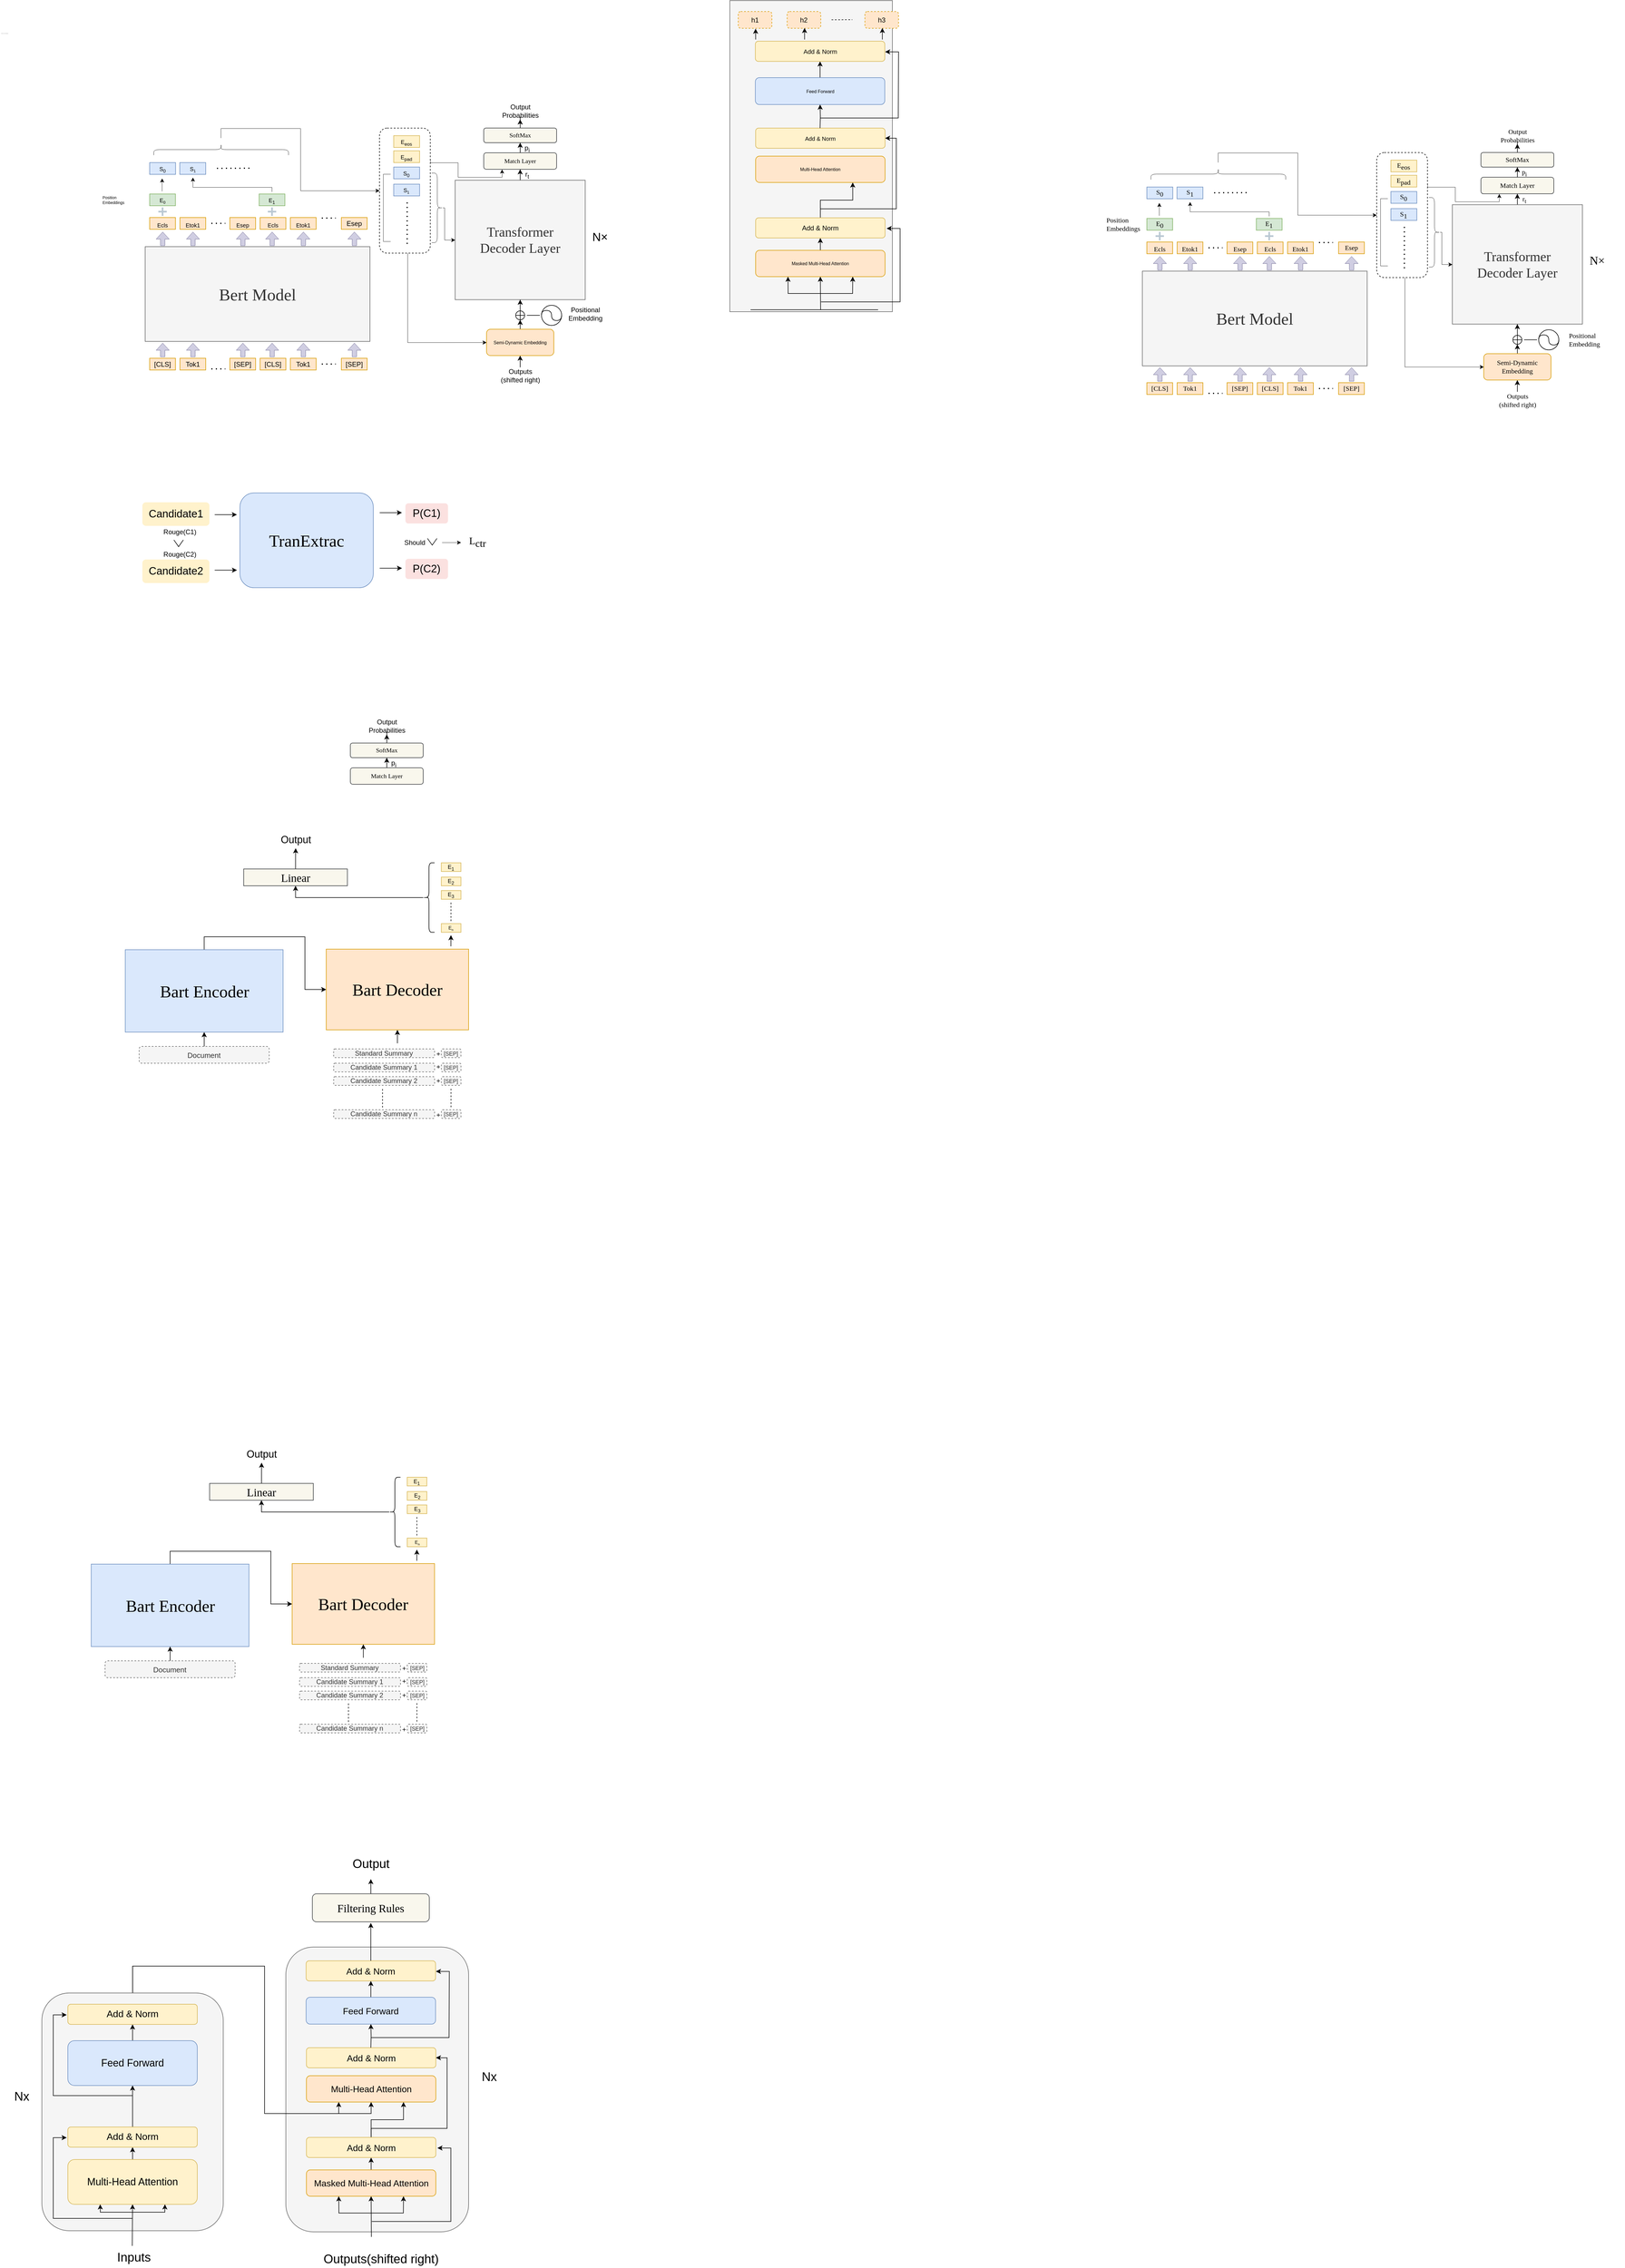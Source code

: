 <mxfile version="22.1.7" type="github">
  <diagram name="第 1 页" id="GxQK_DEnWvKfhFOQbTR9">
    <mxGraphModel dx="5252" dy="3088" grid="0" gridSize="10" guides="1" tooltips="1" connect="1" arrows="1" fold="1" page="0" pageScale="1" pageWidth="827" pageHeight="1169" math="0" shadow="0">
      <root>
        <mxCell id="0" />
        <mxCell id="1" parent="0" />
        <mxCell id="9XsTnUJZMxhETQrmNMJy-48" value="" style="rounded=1;whiteSpace=wrap;html=1;fillColor=#f5f5f5;fontColor=#333333;strokeColor=#666666;fontSize=31;fontFamily=Verdana;" parent="1" vertex="1">
          <mxGeometry x="309" y="3558" width="326" height="508" as="geometry" />
        </mxCell>
        <mxCell id="VAZFquoiUveWAmCz0Ofh-103" style="edgeStyle=orthogonalEdgeStyle;rounded=0;orthogonalLoop=1;jettySize=auto;html=1;exitX=1;exitY=0.25;exitDx=0;exitDy=0;entryX=0.25;entryY=1;entryDx=0;entryDy=0;strokeWidth=0.5;" parent="1" source="VAZFquoiUveWAmCz0Ofh-54" target="VAZFquoiUveWAmCz0Ofh-84" edge="1">
          <mxGeometry relative="1" as="geometry">
            <Array as="points">
              <mxPoint x="616" y="375" />
              <mxPoint x="616" y="401" />
              <mxPoint x="695" y="401" />
            </Array>
          </mxGeometry>
        </mxCell>
        <mxCell id="VAZFquoiUveWAmCz0Ofh-105" style="edgeStyle=orthogonalEdgeStyle;rounded=0;orthogonalLoop=1;jettySize=auto;html=1;entryX=0;entryY=0.5;entryDx=0;entryDy=0;strokeWidth=0.5;" parent="1" source="VAZFquoiUveWAmCz0Ofh-54" target="VAZFquoiUveWAmCz0Ofh-64" edge="1">
          <mxGeometry relative="1" as="geometry">
            <Array as="points">
              <mxPoint x="526" y="696" />
            </Array>
          </mxGeometry>
        </mxCell>
        <mxCell id="VAZFquoiUveWAmCz0Ofh-54" value="" style="rounded=1;whiteSpace=wrap;html=1;dashed=1;" parent="1" vertex="1">
          <mxGeometry x="476" y="313.5" width="90.63" height="223" as="geometry" />
        </mxCell>
        <mxCell id="7UEbHdidYQ2ZTFkR19P8-2" value="[CLS]" style="rounded=0;whiteSpace=wrap;html=1;fillColor=#ffe6cc;strokeColor=#d79b00;" parent="1" vertex="1">
          <mxGeometry x="66" y="724" width="46" height="21" as="geometry" />
        </mxCell>
        <mxCell id="7UEbHdidYQ2ZTFkR19P8-3" value="Tok1" style="rounded=0;whiteSpace=wrap;html=1;fillColor=#ffe6cc;strokeColor=#d79b00;" parent="1" vertex="1">
          <mxGeometry x="120" y="724" width="46" height="21" as="geometry" />
        </mxCell>
        <mxCell id="7UEbHdidYQ2ZTFkR19P8-5" value="[SEP]" style="rounded=0;whiteSpace=wrap;html=1;fillColor=#ffe6cc;strokeColor=#d79b00;" parent="1" vertex="1">
          <mxGeometry x="408" y="724" width="46" height="21" as="geometry" />
        </mxCell>
        <mxCell id="7UEbHdidYQ2ZTFkR19P8-7" value="Tok1" style="rounded=0;whiteSpace=wrap;html=1;fillColor=#ffe6cc;strokeColor=#d79b00;" parent="1" vertex="1">
          <mxGeometry x="317" y="724" width="46" height="21" as="geometry" />
        </mxCell>
        <mxCell id="7UEbHdidYQ2ZTFkR19P8-8" value="[CLS]" style="rounded=0;whiteSpace=wrap;html=1;fillColor=#ffe6cc;strokeColor=#d79b00;" parent="1" vertex="1">
          <mxGeometry x="263" y="724" width="46" height="21" as="geometry" />
        </mxCell>
        <mxCell id="7UEbHdidYQ2ZTFkR19P8-9" value="[SEP]" style="rounded=0;whiteSpace=wrap;html=1;fillColor=#ffe6cc;strokeColor=#d79b00;" parent="1" vertex="1">
          <mxGeometry x="209" y="724" width="46" height="21" as="geometry" />
        </mxCell>
        <mxCell id="7UEbHdidYQ2ZTFkR19P8-10" value="" style="endArrow=none;dashed=1;html=1;dashPattern=1 3;strokeWidth=2;rounded=0;" parent="1" edge="1">
          <mxGeometry width="50" height="50" relative="1" as="geometry">
            <mxPoint x="176" y="743" as="sourcePoint" />
            <mxPoint x="201" y="743" as="targetPoint" />
          </mxGeometry>
        </mxCell>
        <mxCell id="7UEbHdidYQ2ZTFkR19P8-11" value="" style="endArrow=none;dashed=1;html=1;dashPattern=1 3;strokeWidth=2;rounded=0;" parent="1" edge="1">
          <mxGeometry width="50" height="50" relative="1" as="geometry">
            <mxPoint x="373" y="734.41" as="sourcePoint" />
            <mxPoint x="398" y="734.41" as="targetPoint" />
          </mxGeometry>
        </mxCell>
        <mxCell id="7UEbHdidYQ2ZTFkR19P8-12" value="Bert Model" style="rounded=0;whiteSpace=wrap;html=1;fillColor=#f5f5f5;fontColor=#333333;strokeColor=#666666;fontSize=30;fontFamily=Verdana;" parent="1" vertex="1">
          <mxGeometry x="58" y="525" width="401" height="169" as="geometry" />
        </mxCell>
        <mxCell id="7UEbHdidYQ2ZTFkR19P8-13" value="&lt;sub&gt;Ecls&lt;/sub&gt;" style="rounded=0;whiteSpace=wrap;html=1;fillColor=#ffe6cc;strokeColor=#d79b00;" parent="1" vertex="1">
          <mxGeometry x="66" y="473" width="46" height="21" as="geometry" />
        </mxCell>
        <mxCell id="7UEbHdidYQ2ZTFkR19P8-14" value="&lt;sub&gt;Etok1&lt;/sub&gt;" style="rounded=0;whiteSpace=wrap;html=1;fillColor=#ffe6cc;strokeColor=#d79b00;" parent="1" vertex="1">
          <mxGeometry x="120" y="473" width="46" height="21" as="geometry" />
        </mxCell>
        <mxCell id="7UEbHdidYQ2ZTFkR19P8-15" value="&lt;font style=&quot;font-size: 12px;&quot;&gt;Esep&lt;/font&gt;" style="rounded=0;whiteSpace=wrap;html=1;fillColor=#ffe6cc;strokeColor=#d79b00;" parent="1" vertex="1">
          <mxGeometry x="408" y="473" width="46" height="21" as="geometry" />
        </mxCell>
        <mxCell id="7UEbHdidYQ2ZTFkR19P8-16" value="&lt;sub&gt;Etok1&lt;/sub&gt;" style="rounded=0;whiteSpace=wrap;html=1;fillColor=#ffe6cc;strokeColor=#d79b00;" parent="1" vertex="1">
          <mxGeometry x="317" y="473" width="46" height="21" as="geometry" />
        </mxCell>
        <mxCell id="7UEbHdidYQ2ZTFkR19P8-17" value="&lt;sub&gt;Ecls&lt;/sub&gt;" style="rounded=0;whiteSpace=wrap;html=1;fillColor=#ffe6cc;strokeColor=#d79b00;" parent="1" vertex="1">
          <mxGeometry x="263" y="473" width="46" height="21" as="geometry" />
        </mxCell>
        <mxCell id="7UEbHdidYQ2ZTFkR19P8-18" value="&lt;sub&gt;Esep&lt;/sub&gt;" style="rounded=0;whiteSpace=wrap;html=1;fillColor=#ffe6cc;strokeColor=#d79b00;" parent="1" vertex="1">
          <mxGeometry x="209" y="473" width="46" height="21" as="geometry" />
        </mxCell>
        <mxCell id="7UEbHdidYQ2ZTFkR19P8-19" value="" style="endArrow=none;dashed=1;html=1;dashPattern=1 3;strokeWidth=2;rounded=0;" parent="1" edge="1">
          <mxGeometry width="50" height="50" relative="1" as="geometry">
            <mxPoint x="176" y="483.38" as="sourcePoint" />
            <mxPoint x="201" y="483.38" as="targetPoint" />
          </mxGeometry>
        </mxCell>
        <mxCell id="7UEbHdidYQ2ZTFkR19P8-20" value="" style="endArrow=none;dashed=1;html=1;dashPattern=1 3;strokeWidth=2;rounded=0;" parent="1" edge="1">
          <mxGeometry width="50" height="50" relative="1" as="geometry">
            <mxPoint x="373" y="474" as="sourcePoint" />
            <mxPoint x="398" y="474" as="targetPoint" />
          </mxGeometry>
        </mxCell>
        <mxCell id="7UEbHdidYQ2ZTFkR19P8-26" value="" style="html=1;shadow=0;align=center;verticalAlign=middle;shape=mxgraph.arrows2.arrow;dy=0.66;dx=12.79;notch=0;rotation=-90;strokeColor=#56517e;strokeWidth=0.5;fillColor=#d0cee2;rounded=0;" parent="1" vertex="1">
          <mxGeometry x="76.75" y="697.25" width="24.5" height="23.5" as="geometry" />
        </mxCell>
        <mxCell id="7UEbHdidYQ2ZTFkR19P8-27" value="" style="html=1;shadow=0;align=center;verticalAlign=middle;shape=mxgraph.arrows2.arrow;dy=0.66;dx=12.79;notch=0;rotation=-90;strokeColor=#56517e;strokeWidth=0.5;fillColor=#d0cee2;rounded=0;" parent="1" vertex="1">
          <mxGeometry x="130.75" y="697.25" width="24.5" height="23.5" as="geometry" />
        </mxCell>
        <mxCell id="7UEbHdidYQ2ZTFkR19P8-28" value="" style="html=1;shadow=0;align=center;verticalAlign=middle;shape=mxgraph.arrows2.arrow;dy=0.66;dx=12.79;notch=0;rotation=-90;strokeColor=#56517e;strokeWidth=0.5;fillColor=#d0cee2;rounded=0;" parent="1" vertex="1">
          <mxGeometry x="219.75" y="697.25" width="24.5" height="23.5" as="geometry" />
        </mxCell>
        <mxCell id="7UEbHdidYQ2ZTFkR19P8-29" value="" style="html=1;shadow=0;align=center;verticalAlign=middle;shape=mxgraph.arrows2.arrow;dy=0.66;dx=12.79;notch=0;rotation=-90;strokeColor=#56517e;strokeWidth=0.5;fillColor=#d0cee2;rounded=0;" parent="1" vertex="1">
          <mxGeometry x="272" y="697.25" width="24.5" height="23.5" as="geometry" />
        </mxCell>
        <mxCell id="7UEbHdidYQ2ZTFkR19P8-30" value="" style="html=1;shadow=0;align=center;verticalAlign=middle;shape=mxgraph.arrows2.arrow;dy=0.66;dx=12.79;notch=0;rotation=-90;strokeColor=#56517e;strokeWidth=0.5;fillColor=#d0cee2;rounded=0;" parent="1" vertex="1">
          <mxGeometry x="327.75" y="697.25" width="24.5" height="23.5" as="geometry" />
        </mxCell>
        <mxCell id="7UEbHdidYQ2ZTFkR19P8-31" value="" style="html=1;shadow=0;align=center;verticalAlign=middle;shape=mxgraph.arrows2.arrow;dy=0.66;dx=12.79;notch=0;rotation=-90;strokeColor=#56517e;strokeWidth=0.5;fillColor=#d0cee2;rounded=0;" parent="1" vertex="1">
          <mxGeometry x="418.75" y="697.25" width="24.5" height="23.5" as="geometry" />
        </mxCell>
        <mxCell id="7UEbHdidYQ2ZTFkR19P8-33" value="" style="html=1;shadow=0;align=center;verticalAlign=middle;shape=mxgraph.arrows2.arrow;dy=0.66;dx=12.79;notch=0;rotation=-90;strokeColor=#56517e;strokeWidth=0.5;fillColor=#d0cee2;rounded=0;" parent="1" vertex="1">
          <mxGeometry x="76.75" y="499" width="24.5" height="23.5" as="geometry" />
        </mxCell>
        <mxCell id="7UEbHdidYQ2ZTFkR19P8-34" value="" style="html=1;shadow=0;align=center;verticalAlign=middle;shape=mxgraph.arrows2.arrow;dy=0.66;dx=12.79;notch=0;rotation=-90;strokeColor=#56517e;strokeWidth=0.5;fillColor=#d0cee2;rounded=0;" parent="1" vertex="1">
          <mxGeometry x="130.75" y="499" width="24.5" height="23.5" as="geometry" />
        </mxCell>
        <mxCell id="7UEbHdidYQ2ZTFkR19P8-35" value="" style="html=1;shadow=0;align=center;verticalAlign=middle;shape=mxgraph.arrows2.arrow;dy=0.66;dx=12.79;notch=0;rotation=-90;strokeColor=#56517e;strokeWidth=0.5;fillColor=#d0cee2;rounded=0;" parent="1" vertex="1">
          <mxGeometry x="219.75" y="499" width="24.5" height="23.5" as="geometry" />
        </mxCell>
        <mxCell id="7UEbHdidYQ2ZTFkR19P8-36" value="" style="html=1;shadow=0;align=center;verticalAlign=middle;shape=mxgraph.arrows2.arrow;dy=0.66;dx=12.79;notch=0;rotation=-90;strokeColor=#56517e;strokeWidth=0.5;fillColor=#d0cee2;rounded=0;" parent="1" vertex="1">
          <mxGeometry x="272" y="499" width="24.5" height="23.5" as="geometry" />
        </mxCell>
        <mxCell id="7UEbHdidYQ2ZTFkR19P8-37" value="" style="html=1;shadow=0;align=center;verticalAlign=middle;shape=mxgraph.arrows2.arrow;dy=0.66;dx=12.79;notch=0;rotation=-90;strokeColor=#56517e;strokeWidth=0.5;fillColor=#d0cee2;rounded=0;" parent="1" vertex="1">
          <mxGeometry x="327.75" y="499" width="24.5" height="23.5" as="geometry" />
        </mxCell>
        <mxCell id="7UEbHdidYQ2ZTFkR19P8-38" value="" style="html=1;shadow=0;align=center;verticalAlign=middle;shape=mxgraph.arrows2.arrow;dy=0.66;dx=12.79;notch=0;rotation=-90;strokeColor=#56517e;strokeWidth=0.5;fillColor=#d0cee2;rounded=0;" parent="1" vertex="1">
          <mxGeometry x="418.75" y="499" width="24.5" height="23.5" as="geometry" />
        </mxCell>
        <mxCell id="7UEbHdidYQ2ZTFkR19P8-39" value="&lt;span style=&quot;font-size: 10px;&quot;&gt;E&lt;/span&gt;&lt;span style=&quot;font-size: 8.333px;&quot;&gt;&lt;sub&gt;0&lt;/sub&gt;&lt;/span&gt;" style="rounded=0;whiteSpace=wrap;html=1;fillColor=#d5e8d4;strokeColor=#82b366;" parent="1" vertex="1">
          <mxGeometry x="66" y="431" width="46" height="21" as="geometry" />
        </mxCell>
        <mxCell id="VAZFquoiUveWAmCz0Ofh-47" style="edgeStyle=orthogonalEdgeStyle;rounded=0;orthogonalLoop=1;jettySize=auto;html=1;strokeWidth=0.5;" parent="1" edge="1">
          <mxGeometry relative="1" as="geometry">
            <mxPoint x="142.925" y="401.281" as="targetPoint" />
            <mxPoint x="284" y="427" as="sourcePoint" />
            <Array as="points">
              <mxPoint x="284" y="419" />
              <mxPoint x="143" y="419" />
            </Array>
          </mxGeometry>
        </mxCell>
        <mxCell id="7UEbHdidYQ2ZTFkR19P8-40" value="&lt;span style=&quot;font-size: 10px;&quot;&gt;E&lt;sub&gt;1&lt;/sub&gt;&lt;/span&gt;" style="rounded=0;whiteSpace=wrap;html=1;fillColor=#d5e8d4;strokeColor=#82b366;" parent="1" vertex="1">
          <mxGeometry x="261.25" y="431" width="46" height="21" as="geometry" />
        </mxCell>
        <mxCell id="7UEbHdidYQ2ZTFkR19P8-42" value="" style="shape=cross;whiteSpace=wrap;html=1;fillColor=#bac8d3;strokeColor=none;" parent="1" vertex="1">
          <mxGeometry x="81.5" y="455" width="15" height="15" as="geometry" />
        </mxCell>
        <mxCell id="7UEbHdidYQ2ZTFkR19P8-44" value="" style="shape=cross;whiteSpace=wrap;html=1;fillColor=#bac8d3;strokeColor=none;" parent="1" vertex="1">
          <mxGeometry x="276.75" y="455" width="15" height="15" as="geometry" />
        </mxCell>
        <mxCell id="7UEbHdidYQ2ZTFkR19P8-47" value="Position Embeddings" style="text;html=1;strokeColor=none;fillColor=none;align=left;verticalAlign=middle;whiteSpace=wrap;rounded=0;fontSize=7;fontFamily=Helvetica;" parent="1" vertex="1">
          <mxGeometry x="-20" y="426.5" width="60" height="30" as="geometry" />
        </mxCell>
        <mxCell id="VAZFquoiUveWAmCz0Ofh-1" value="" style="endArrow=classic;html=1;fontSize=7;strokeWidth=0.5;rounded=1;" parent="1" edge="1">
          <mxGeometry width="50" height="50" relative="1" as="geometry">
            <mxPoint x="88" y="426" as="sourcePoint" />
            <mxPoint x="88" y="403" as="targetPoint" />
          </mxGeometry>
        </mxCell>
        <mxCell id="VAZFquoiUveWAmCz0Ofh-5" value="&lt;span style=&quot;font-size: 10px;&quot;&gt;S&lt;sub&gt;0&lt;/sub&gt;&lt;/span&gt;" style="rounded=0;whiteSpace=wrap;html=1;fillColor=#dae8fc;strokeColor=#6c8ebf;" parent="1" vertex="1">
          <mxGeometry x="66" y="375" width="46.25" height="21" as="geometry" />
        </mxCell>
        <mxCell id="VAZFquoiUveWAmCz0Ofh-6" value="&lt;span style=&quot;font-size: 10px;&quot;&gt;S&lt;/span&gt;&lt;span style=&quot;font-size: 8.333px;&quot;&gt;&lt;sub&gt;1&lt;/sub&gt;&lt;/span&gt;" style="rounded=0;whiteSpace=wrap;html=1;fillColor=#dae8fc;strokeColor=#6c8ebf;" parent="1" vertex="1">
          <mxGeometry x="119.75" y="375" width="46.25" height="21" as="geometry" />
        </mxCell>
        <mxCell id="VAZFquoiUveWAmCz0Ofh-7" value="" style="endArrow=none;dashed=1;html=1;dashPattern=1 3;strokeWidth=2;rounded=0;" parent="1" edge="1">
          <mxGeometry width="50" height="50" relative="1" as="geometry">
            <mxPoint x="186" y="385.24" as="sourcePoint" />
            <mxPoint x="250" y="385" as="targetPoint" />
          </mxGeometry>
        </mxCell>
        <mxCell id="VAZFquoiUveWAmCz0Ofh-8" value="Sentence-Level Embeddings" style="text;html=1;strokeColor=none;fillColor=none;align=left;verticalAlign=middle;whiteSpace=wrap;rounded=0;fontSize=1;fontFamily=Helvetica;" parent="1" vertex="1">
          <mxGeometry x="-201" y="128.5" width="90" height="30" as="geometry" />
        </mxCell>
        <mxCell id="VAZFquoiUveWAmCz0Ofh-9" value="" style="rounded=0;whiteSpace=wrap;html=1;fillColor=#f5f5f5;fontColor=#333333;strokeColor=#666666;fontSize=31;fontFamily=Verdana;" parent="1" vertex="1">
          <mxGeometry x="1101" y="86.0" width="290" height="555" as="geometry" />
        </mxCell>
        <mxCell id="VAZFquoiUveWAmCz0Ofh-10" style="edgeStyle=orthogonalEdgeStyle;rounded=0;orthogonalLoop=1;jettySize=auto;html=1;" parent="1" source="VAZFquoiUveWAmCz0Ofh-11" target="VAZFquoiUveWAmCz0Ofh-12" edge="1">
          <mxGeometry relative="1" as="geometry" />
        </mxCell>
        <mxCell id="VAZFquoiUveWAmCz0Ofh-11" value="&lt;font style=&quot;font-size: 8px;&quot;&gt;Masked Multi-Head Attention&lt;/font&gt;" style="rounded=1;whiteSpace=wrap;html=1;fillColor=#ffe6cc;strokeColor=#d79b00;fontSize=8;" parent="1" vertex="1">
          <mxGeometry x="1147" y="531.5" width="231" height="47" as="geometry" />
        </mxCell>
        <mxCell id="VAZFquoiUveWAmCz0Ofh-39" style="edgeStyle=orthogonalEdgeStyle;rounded=0;orthogonalLoop=1;jettySize=auto;html=1;entryX=0.75;entryY=1;entryDx=0;entryDy=0;" parent="1" source="VAZFquoiUveWAmCz0Ofh-12" target="VAZFquoiUveWAmCz0Ofh-24" edge="1">
          <mxGeometry relative="1" as="geometry" />
        </mxCell>
        <mxCell id="VAZFquoiUveWAmCz0Ofh-41" style="edgeStyle=orthogonalEdgeStyle;rounded=0;orthogonalLoop=1;jettySize=auto;html=1;entryX=1;entryY=0.5;entryDx=0;entryDy=0;" parent="1" source="VAZFquoiUveWAmCz0Ofh-12" target="VAZFquoiUveWAmCz0Ofh-25" edge="1">
          <mxGeometry relative="1" as="geometry">
            <Array as="points">
              <mxPoint x="1263" y="457.5" />
              <mxPoint x="1398" y="457.5" />
              <mxPoint x="1398" y="331.5" />
            </Array>
          </mxGeometry>
        </mxCell>
        <mxCell id="VAZFquoiUveWAmCz0Ofh-12" value="Add &amp;amp; Norm" style="rounded=1;whiteSpace=wrap;html=1;fontSize=12;fillColor=#fff2cc;strokeColor=#d6b656;" parent="1" vertex="1">
          <mxGeometry x="1147" y="473.5" width="231" height="36" as="geometry" />
        </mxCell>
        <mxCell id="VAZFquoiUveWAmCz0Ofh-13" value="" style="endArrow=classic;html=1;rounded=0;entryX=0.5;entryY=1;entryDx=0;entryDy=0;" parent="1" target="VAZFquoiUveWAmCz0Ofh-11" edge="1">
          <mxGeometry width="50" height="50" relative="1" as="geometry">
            <mxPoint x="1263" y="637.5" as="sourcePoint" />
            <mxPoint x="1280" y="455.5" as="targetPoint" />
          </mxGeometry>
        </mxCell>
        <mxCell id="VAZFquoiUveWAmCz0Ofh-14" value="" style="endArrow=classic;startArrow=classic;html=1;rounded=0;exitX=0.25;exitY=1;exitDx=0;exitDy=0;entryX=0.75;entryY=1;entryDx=0;entryDy=0;" parent="1" source="VAZFquoiUveWAmCz0Ofh-11" target="VAZFquoiUveWAmCz0Ofh-11" edge="1">
          <mxGeometry width="50" height="50" relative="1" as="geometry">
            <mxPoint x="1230" y="505.5" as="sourcePoint" />
            <mxPoint x="1494" y="523.5" as="targetPoint" />
            <Array as="points">
              <mxPoint x="1205" y="608.5" />
              <mxPoint x="1301" y="608.5" />
              <mxPoint x="1320" y="608.5" />
            </Array>
          </mxGeometry>
        </mxCell>
        <mxCell id="VAZFquoiUveWAmCz0Ofh-15" value="" style="endArrow=classic;html=1;rounded=0;" parent="1" edge="1">
          <mxGeometry width="50" height="50" relative="1" as="geometry">
            <mxPoint x="1263.75" y="623.5" as="sourcePoint" />
            <mxPoint x="1380.75" y="492.5" as="targetPoint" />
            <Array as="points">
              <mxPoint x="1404.75" y="623.5" />
              <mxPoint x="1404.75" y="492.5" />
            </Array>
          </mxGeometry>
        </mxCell>
        <mxCell id="VAZFquoiUveWAmCz0Ofh-23" value="" style="endArrow=none;html=1;rounded=0;" parent="1" edge="1">
          <mxGeometry width="50" height="50" relative="1" as="geometry">
            <mxPoint x="1138" y="637.5" as="sourcePoint" />
            <mxPoint x="1365.5" y="637.5" as="targetPoint" />
          </mxGeometry>
        </mxCell>
        <mxCell id="VAZFquoiUveWAmCz0Ofh-24" value="&lt;font style=&quot;font-size: 8px;&quot;&gt;Multi-Head Attention&lt;/font&gt;" style="rounded=1;whiteSpace=wrap;html=1;fillColor=#ffe6cc;strokeColor=#d79b00;fontSize=8;" parent="1" vertex="1">
          <mxGeometry x="1147" y="363.5" width="231" height="47" as="geometry" />
        </mxCell>
        <mxCell id="VAZFquoiUveWAmCz0Ofh-25" value="Add &amp;amp; Norm" style="rounded=1;whiteSpace=wrap;html=1;fontSize=10;fillColor=#fff2cc;strokeColor=#d6b656;" parent="1" vertex="1">
          <mxGeometry x="1147" y="313.5" width="231" height="36" as="geometry" />
        </mxCell>
        <mxCell id="VAZFquoiUveWAmCz0Ofh-26" value="" style="edgeStyle=orthogonalEdgeStyle;rounded=0;orthogonalLoop=1;jettySize=auto;html=1;" parent="1" source="VAZFquoiUveWAmCz0Ofh-27" target="VAZFquoiUveWAmCz0Ofh-29" edge="1">
          <mxGeometry relative="1" as="geometry" />
        </mxCell>
        <mxCell id="VAZFquoiUveWAmCz0Ofh-27" value="&lt;font style=&quot;font-size: 8px;&quot;&gt;Feed Forward&lt;/font&gt;" style="rounded=1;whiteSpace=wrap;html=1;fillColor=#dae8fc;strokeColor=#6c8ebf;fontSize=8;" parent="1" vertex="1">
          <mxGeometry x="1146.5" y="223.5" width="231" height="48" as="geometry" />
        </mxCell>
        <mxCell id="VAZFquoiUveWAmCz0Ofh-28" style="edgeStyle=orthogonalEdgeStyle;rounded=0;orthogonalLoop=1;jettySize=auto;html=1;" parent="1" target="VAZFquoiUveWAmCz0Ofh-27" edge="1">
          <mxGeometry relative="1" as="geometry">
            <mxPoint x="1262" y="313.5" as="sourcePoint" />
          </mxGeometry>
        </mxCell>
        <mxCell id="VAZFquoiUveWAmCz0Ofh-29" value="Add &amp;amp; Norm" style="rounded=1;whiteSpace=wrap;html=1;fontSize=11;fillColor=#fff2cc;strokeColor=#d6b656;" parent="1" vertex="1">
          <mxGeometry x="1146.5" y="158.5" width="231" height="36" as="geometry" />
        </mxCell>
        <mxCell id="VAZFquoiUveWAmCz0Ofh-30" value="" style="endArrow=classic;html=1;rounded=0;" parent="1" edge="1">
          <mxGeometry width="50" height="50" relative="1" as="geometry">
            <mxPoint x="1262.5" y="295.5" as="sourcePoint" />
            <mxPoint x="1378" y="177.5" as="targetPoint" />
            <Array as="points">
              <mxPoint x="1401.5" y="295.5" />
              <mxPoint x="1402" y="177.5" />
            </Array>
          </mxGeometry>
        </mxCell>
        <mxCell id="VAZFquoiUveWAmCz0Ofh-31" value="h1" style="text;html=1;strokeColor=#d79b00;fillColor=#ffe6cc;align=center;verticalAlign=middle;whiteSpace=wrap;rounded=1;dashed=1;" parent="1" vertex="1">
          <mxGeometry x="1116" y="105.5" width="60" height="30" as="geometry" />
        </mxCell>
        <mxCell id="VAZFquoiUveWAmCz0Ofh-32" value="" style="endArrow=classic;html=1;rounded=0;exitX=0.5;exitY=0;exitDx=0;exitDy=0;entryX=0.114;entryY=1.028;entryDx=0;entryDy=0;entryPerimeter=0;" parent="1" edge="1">
          <mxGeometry width="50" height="50" relative="1" as="geometry">
            <mxPoint x="1147.1" y="155.5" as="sourcePoint" />
            <mxPoint x="1147" y="136.18" as="targetPoint" />
          </mxGeometry>
        </mxCell>
        <mxCell id="VAZFquoiUveWAmCz0Ofh-33" value="h2" style="text;html=1;strokeColor=#d79b00;fillColor=#ffe6cc;align=center;verticalAlign=middle;whiteSpace=wrap;rounded=1;dashed=1;" parent="1" vertex="1">
          <mxGeometry x="1203.25" y="105.5" width="60" height="30" as="geometry" />
        </mxCell>
        <mxCell id="VAZFquoiUveWAmCz0Ofh-34" value="" style="endArrow=classic;html=1;rounded=0;exitX=0.5;exitY=0;exitDx=0;exitDy=0;" parent="1" edge="1">
          <mxGeometry width="50" height="50" relative="1" as="geometry">
            <mxPoint x="1234.35" y="155.5" as="sourcePoint" />
            <mxPoint x="1234.35" y="134.84" as="targetPoint" />
          </mxGeometry>
        </mxCell>
        <mxCell id="VAZFquoiUveWAmCz0Ofh-35" value="" style="endArrow=none;dashed=1;html=1;rounded=0;" parent="1" edge="1">
          <mxGeometry width="50" height="50" relative="1" as="geometry">
            <mxPoint x="1282.5" y="120.3" as="sourcePoint" />
            <mxPoint x="1319.5" y="120.07" as="targetPoint" />
          </mxGeometry>
        </mxCell>
        <mxCell id="VAZFquoiUveWAmCz0Ofh-36" value="h3" style="text;html=1;strokeColor=#d79b00;fillColor=#ffe6cc;align=center;verticalAlign=middle;whiteSpace=wrap;rounded=1;dashed=1;" parent="1" vertex="1">
          <mxGeometry x="1342" y="105.5" width="60" height="30" as="geometry" />
        </mxCell>
        <mxCell id="VAZFquoiUveWAmCz0Ofh-37" value="" style="endArrow=classic;html=1;rounded=0;exitX=0.5;exitY=0;exitDx=0;exitDy=0;" parent="1" edge="1">
          <mxGeometry width="50" height="50" relative="1" as="geometry">
            <mxPoint x="1373.1" y="155.5" as="sourcePoint" />
            <mxPoint x="1373.1" y="134.84" as="targetPoint" />
          </mxGeometry>
        </mxCell>
        <mxCell id="VAZFquoiUveWAmCz0Ofh-45" value="&lt;span style=&quot;font-size: 10px;&quot;&gt;E&lt;sub&gt;eos&lt;/sub&gt;&lt;/span&gt;" style="rounded=0;whiteSpace=wrap;html=1;fillColor=#fff2cc;strokeColor=#d6b656;" parent="1" vertex="1">
          <mxGeometry x="501.37" y="327" width="46.25" height="21" as="geometry" />
        </mxCell>
        <mxCell id="VAZFquoiUveWAmCz0Ofh-46" value="&lt;span style=&quot;font-size: 10px;&quot;&gt;E&lt;sub&gt;pad&lt;/sub&gt;&lt;/span&gt;" style="rounded=0;whiteSpace=wrap;html=1;fillColor=#fff2cc;strokeColor=#d6b656;" parent="1" vertex="1">
          <mxGeometry x="501.37" y="354" width="46.25" height="21" as="geometry" />
        </mxCell>
        <mxCell id="VAZFquoiUveWAmCz0Ofh-107" style="edgeStyle=orthogonalEdgeStyle;rounded=0;orthogonalLoop=1;jettySize=auto;html=1;entryX=0;entryY=0.5;entryDx=0;entryDy=0;strokeWidth=0.5;" parent="1" target="VAZFquoiUveWAmCz0Ofh-54" edge="1">
          <mxGeometry relative="1" as="geometry">
            <mxPoint x="193" y="331" as="sourcePoint" />
            <Array as="points">
              <mxPoint x="193" y="314" />
              <mxPoint x="335" y="314" />
              <mxPoint x="335" y="425" />
            </Array>
          </mxGeometry>
        </mxCell>
        <mxCell id="VAZFquoiUveWAmCz0Ofh-48" value="" style="shape=curlyBracket;whiteSpace=wrap;html=1;rounded=1;flipH=1;labelPosition=right;verticalLabelPosition=middle;align=left;verticalAlign=middle;rotation=-90;strokeWidth=0.5;" parent="1" vertex="1">
          <mxGeometry x="183.37" y="231.37" width="19.75" height="240.5" as="geometry" />
        </mxCell>
        <mxCell id="VAZFquoiUveWAmCz0Ofh-49" value="&lt;span style=&quot;font-size: 10px;&quot;&gt;S&lt;sub&gt;0&lt;/sub&gt;&lt;/span&gt;" style="rounded=0;whiteSpace=wrap;html=1;fillColor=#dae8fc;strokeColor=#6c8ebf;" parent="1" vertex="1">
          <mxGeometry x="501.37" y="383" width="46.25" height="21" as="geometry" />
        </mxCell>
        <mxCell id="VAZFquoiUveWAmCz0Ofh-50" value="&lt;span style=&quot;font-size: 10px;&quot;&gt;S&lt;/span&gt;&lt;span style=&quot;font-size: 8.333px;&quot;&gt;&lt;sub&gt;1&lt;/sub&gt;&lt;/span&gt;" style="rounded=0;whiteSpace=wrap;html=1;fillColor=#dae8fc;strokeColor=#6c8ebf;" parent="1" vertex="1">
          <mxGeometry x="501.37" y="413.5" width="46.25" height="21" as="geometry" />
        </mxCell>
        <mxCell id="VAZFquoiUveWAmCz0Ofh-51" value="" style="endArrow=none;dashed=1;html=1;dashPattern=1 3;strokeWidth=2;rounded=0;" parent="1" edge="1">
          <mxGeometry width="50" height="50" relative="1" as="geometry">
            <mxPoint x="525.37" y="520" as="sourcePoint" />
            <mxPoint x="525.37" y="444" as="targetPoint" />
          </mxGeometry>
        </mxCell>
        <mxCell id="VAZFquoiUveWAmCz0Ofh-52" value="" style="shape=partialRectangle;whiteSpace=wrap;html=1;bottom=1;right=1;left=1;top=0;fillColor=none;routingCenterX=-0.5;rotation=90;strokeWidth=0.5;" parent="1" vertex="1">
          <mxGeometry x="429" y="449.12" width="120" height="12.75" as="geometry" />
        </mxCell>
        <mxCell id="VAZFquoiUveWAmCz0Ofh-106" style="edgeStyle=orthogonalEdgeStyle;rounded=0;orthogonalLoop=1;jettySize=auto;html=1;entryX=0;entryY=0.5;entryDx=0;entryDy=0;strokeWidth=0.5;" parent="1" source="VAZFquoiUveWAmCz0Ofh-56" target="VAZFquoiUveWAmCz0Ofh-65" edge="1">
          <mxGeometry relative="1" as="geometry">
            <Array as="points">
              <mxPoint x="592" y="456" />
              <mxPoint x="592" y="513" />
            </Array>
          </mxGeometry>
        </mxCell>
        <mxCell id="VAZFquoiUveWAmCz0Ofh-56" value="" style="shape=curlyBracket;whiteSpace=wrap;html=1;rounded=1;flipH=1;labelPosition=right;verticalLabelPosition=middle;align=left;verticalAlign=middle;rotation=0;strokeWidth=0.5;" parent="1" vertex="1">
          <mxGeometry x="569" y="393.49" width="19.75" height="124" as="geometry" />
        </mxCell>
        <mxCell id="VAZFquoiUveWAmCz0Ofh-92" style="edgeStyle=orthogonalEdgeStyle;rounded=0;orthogonalLoop=1;jettySize=auto;html=1;" parent="1" source="VAZFquoiUveWAmCz0Ofh-62" edge="1">
          <mxGeometry relative="1" as="geometry">
            <mxPoint x="727.01" y="719.25" as="targetPoint" />
          </mxGeometry>
        </mxCell>
        <mxCell id="VAZFquoiUveWAmCz0Ofh-62" value="Outputs&lt;br&gt;(shifted right)" style="text;html=1;strokeColor=none;fillColor=none;align=center;verticalAlign=middle;whiteSpace=wrap;rounded=0;" parent="1" vertex="1">
          <mxGeometry x="678.5" y="740.25" width="97" height="30" as="geometry" />
        </mxCell>
        <mxCell id="VAZFquoiUveWAmCz0Ofh-100" style="edgeStyle=orthogonalEdgeStyle;rounded=0;orthogonalLoop=1;jettySize=auto;html=1;entryX=0.5;entryY=1;entryDx=0;entryDy=0;" parent="1" source="VAZFquoiUveWAmCz0Ofh-64" target="VAZFquoiUveWAmCz0Ofh-66" edge="1">
          <mxGeometry relative="1" as="geometry" />
        </mxCell>
        <mxCell id="VAZFquoiUveWAmCz0Ofh-64" value="&lt;font style=&quot;font-size: 8px;&quot;&gt;Semi-Dynamic Embedding&lt;/font&gt;" style="rounded=1;whiteSpace=wrap;html=1;fillColor=#ffe6cc;strokeColor=#d79b00;fontSize=8;" parent="1" vertex="1">
          <mxGeometry x="667" y="672.25" width="120" height="47" as="geometry" />
        </mxCell>
        <mxCell id="VAZFquoiUveWAmCz0Ofh-88" style="edgeStyle=orthogonalEdgeStyle;rounded=0;orthogonalLoop=1;jettySize=auto;html=1;" parent="1" source="VAZFquoiUveWAmCz0Ofh-65" target="VAZFquoiUveWAmCz0Ofh-84" edge="1">
          <mxGeometry relative="1" as="geometry" />
        </mxCell>
        <mxCell id="VAZFquoiUveWAmCz0Ofh-65" value="Transformer &lt;br style=&quot;font-size: 24px;&quot;&gt;Decoder Layer" style="rounded=0;whiteSpace=wrap;html=1;fillColor=#f5f5f5;fontColor=#333333;strokeColor=#666666;fontSize=24;fontFamily=Verdana;" parent="1" vertex="1">
          <mxGeometry x="611" y="406.5" width="232" height="213" as="geometry" />
        </mxCell>
        <mxCell id="VAZFquoiUveWAmCz0Ofh-97" value="" style="edgeStyle=orthogonalEdgeStyle;rounded=0;orthogonalLoop=1;jettySize=auto;html=1;" parent="1" source="VAZFquoiUveWAmCz0Ofh-66" target="VAZFquoiUveWAmCz0Ofh-65" edge="1">
          <mxGeometry relative="1" as="geometry" />
        </mxCell>
        <mxCell id="VAZFquoiUveWAmCz0Ofh-66" value="" style="shape=orEllipse;perimeter=ellipsePerimeter;whiteSpace=wrap;html=1;backgroundOutline=1;" parent="1" vertex="1">
          <mxGeometry x="719" y="639.5" width="16.01" height="16.01" as="geometry" />
        </mxCell>
        <mxCell id="VAZFquoiUveWAmCz0Ofh-76" value="" style="group" parent="1" vertex="1" connectable="0">
          <mxGeometry x="765" y="629.51" width="36" height="36" as="geometry" />
        </mxCell>
        <mxCell id="VAZFquoiUveWAmCz0Ofh-67" value="" style="ellipse;whiteSpace=wrap;html=1;aspect=fixed;" parent="VAZFquoiUveWAmCz0Ofh-76" vertex="1">
          <mxGeometry width="36" height="36" as="geometry" />
        </mxCell>
        <mxCell id="VAZFquoiUveWAmCz0Ofh-70" value="" style="endArrow=none;html=1;rounded=0;strokeColor=default;edgeStyle=orthogonalEdgeStyle;curved=1;exitX=0;exitY=0.5;exitDx=0;exitDy=0;entryX=1;entryY=0.5;entryDx=0;entryDy=0;" parent="VAZFquoiUveWAmCz0Ofh-76" edge="1">
          <mxGeometry width="50" height="50" relative="1" as="geometry">
            <mxPoint x="1.592e-12" y="17.25" as="sourcePoint" />
            <mxPoint x="36.0" y="17.25" as="targetPoint" />
            <Array as="points">
              <mxPoint y="9.25" />
              <mxPoint x="18" y="9.25" />
              <mxPoint x="18" y="27.25" />
              <mxPoint x="36" y="27.25" />
            </Array>
          </mxGeometry>
        </mxCell>
        <mxCell id="VAZFquoiUveWAmCz0Ofh-77" value="Positional Embedding" style="text;html=1;strokeColor=none;fillColor=none;align=center;verticalAlign=middle;whiteSpace=wrap;rounded=0;" parent="1" vertex="1">
          <mxGeometry x="794.5" y="629.52" width="97" height="30" as="geometry" />
        </mxCell>
        <mxCell id="VAZFquoiUveWAmCz0Ofh-82" value="" style="endArrow=none;html=1;rounded=0;" parent="1" edge="1">
          <mxGeometry width="50" height="50" relative="1" as="geometry">
            <mxPoint x="739" y="647.52" as="sourcePoint" />
            <mxPoint x="762" y="647.52" as="targetPoint" />
          </mxGeometry>
        </mxCell>
        <mxCell id="VAZFquoiUveWAmCz0Ofh-83" value="N×" style="text;html=1;strokeColor=none;fillColor=none;align=center;verticalAlign=middle;whiteSpace=wrap;rounded=0;fontSize=21;" parent="1" vertex="1">
          <mxGeometry x="821" y="491.5" width="97" height="30.5" as="geometry" />
        </mxCell>
        <mxCell id="VAZFquoiUveWAmCz0Ofh-90" style="edgeStyle=orthogonalEdgeStyle;rounded=0;orthogonalLoop=1;jettySize=auto;html=1;" parent="1" source="VAZFquoiUveWAmCz0Ofh-84" target="VAZFquoiUveWAmCz0Ofh-89" edge="1">
          <mxGeometry relative="1" as="geometry" />
        </mxCell>
        <mxCell id="VAZFquoiUveWAmCz0Ofh-84" value="Match Layer" style="rounded=1;whiteSpace=wrap;html=1;fillColor=#f9f7ed;strokeColor=#36393d;fontSize=11;fontFamily=Verdana;" parent="1" vertex="1">
          <mxGeometry x="662" y="357.5" width="130" height="29.5" as="geometry" />
        </mxCell>
        <mxCell id="VAZFquoiUveWAmCz0Ofh-95" value="" style="edgeStyle=orthogonalEdgeStyle;rounded=0;orthogonalLoop=1;jettySize=auto;html=1;" parent="1" source="VAZFquoiUveWAmCz0Ofh-89" target="VAZFquoiUveWAmCz0Ofh-94" edge="1">
          <mxGeometry relative="1" as="geometry" />
        </mxCell>
        <mxCell id="VAZFquoiUveWAmCz0Ofh-89" value="SoftMax" style="rounded=1;whiteSpace=wrap;html=1;fillColor=#f9f7ed;strokeColor=#36393d;fontSize=11;fontFamily=Verdana;" parent="1" vertex="1">
          <mxGeometry x="662" y="313.38" width="130" height="26.12" as="geometry" />
        </mxCell>
        <mxCell id="VAZFquoiUveWAmCz0Ofh-94" value="Output&lt;br&gt;Probabilities" style="text;html=1;strokeColor=none;fillColor=none;align=center;verticalAlign=middle;whiteSpace=wrap;rounded=0;" parent="1" vertex="1">
          <mxGeometry x="678.5" y="268" width="97" height="30" as="geometry" />
        </mxCell>
        <mxCell id="_jjLhH1y-Pc1SD5ukF1H-1" value="TranExtrac" style="rounded=1;whiteSpace=wrap;html=1;fillColor=#dae8fc;strokeColor=#6c8ebf;fontSize=30;fontFamily=Verdana;" parent="1" vertex="1">
          <mxGeometry x="227" y="964.29" width="238" height="169" as="geometry" />
        </mxCell>
        <mxCell id="_jjLhH1y-Pc1SD5ukF1H-13" style="edgeStyle=orthogonalEdgeStyle;rounded=0;orthogonalLoop=1;jettySize=auto;html=1;" parent="1" edge="1">
          <mxGeometry relative="1" as="geometry">
            <mxPoint x="221.637" y="1003.19" as="targetPoint" />
            <mxPoint x="182" y="1003" as="sourcePoint" />
          </mxGeometry>
        </mxCell>
        <mxCell id="_jjLhH1y-Pc1SD5ukF1H-2" value="Candidate1" style="text;html=1;strokeColor=none;fillColor=#fff2cc;align=center;verticalAlign=middle;whiteSpace=wrap;rounded=1;fontSize=19;" parent="1" vertex="1">
          <mxGeometry x="53" y="981" width="119.63" height="42" as="geometry" />
        </mxCell>
        <mxCell id="_jjLhH1y-Pc1SD5ukF1H-14" style="edgeStyle=orthogonalEdgeStyle;rounded=0;orthogonalLoop=1;jettySize=auto;html=1;" parent="1" edge="1">
          <mxGeometry relative="1" as="geometry">
            <mxPoint x="221.833" y="1101.5" as="targetPoint" />
            <mxPoint x="182" y="1102" as="sourcePoint" />
          </mxGeometry>
        </mxCell>
        <mxCell id="_jjLhH1y-Pc1SD5ukF1H-4" value="Rouge(C1)" style="text;html=1;strokeColor=none;fillColor=none;align=center;verticalAlign=middle;whiteSpace=wrap;rounded=0;" parent="1" vertex="1">
          <mxGeometry x="89.63" y="1018.5" width="60" height="30" as="geometry" />
        </mxCell>
        <mxCell id="_jjLhH1y-Pc1SD5ukF1H-5" value="Rouge(C2)" style="text;html=1;strokeColor=none;fillColor=none;align=center;verticalAlign=middle;whiteSpace=wrap;rounded=0;" parent="1" vertex="1">
          <mxGeometry x="89.63" y="1058.5" width="60" height="30" as="geometry" />
        </mxCell>
        <mxCell id="_jjLhH1y-Pc1SD5ukF1H-12" value="" style="group" parent="1" vertex="1" connectable="0">
          <mxGeometry x="103.63" y="1040.501" width="28" height="19.578" as="geometry" />
        </mxCell>
        <mxCell id="_jjLhH1y-Pc1SD5ukF1H-9" value="" style="verticalLabelPosition=bottom;verticalAlign=top;html=1;shape=mxgraph.basic.acute_triangle;dx=0.5;flipV=1;" parent="_jjLhH1y-Pc1SD5ukF1H-12" vertex="1">
          <mxGeometry x="2.336" y="2.999" width="23.333" height="16.579" as="geometry" />
        </mxCell>
        <mxCell id="_jjLhH1y-Pc1SD5ukF1H-10" value="" style="verticalLabelPosition=bottom;verticalAlign=top;html=1;shape=mxgraph.basic.rect;fillColor2=none;strokeWidth=1;size=20;indent=5;strokeColor=none;container=0;" parent="_jjLhH1y-Pc1SD5ukF1H-12" vertex="1">
          <mxGeometry width="28" height="7.579" as="geometry" />
        </mxCell>
        <mxCell id="_jjLhH1y-Pc1SD5ukF1H-15" value="P(C1)" style="text;html=1;strokeColor=none;fillColor=#f8cecc;align=center;verticalAlign=middle;whiteSpace=wrap;rounded=1;fontSize=19;opacity=60;" parent="1" vertex="1">
          <mxGeometry x="522.26" y="982.79" width="76" height="36" as="geometry" />
        </mxCell>
        <mxCell id="_jjLhH1y-Pc1SD5ukF1H-19" value="" style="group" parent="1" vertex="1" connectable="0">
          <mxGeometry x="556.07" y="1037.791" width="28" height="19.578" as="geometry" />
        </mxCell>
        <mxCell id="_jjLhH1y-Pc1SD5ukF1H-20" value="" style="verticalLabelPosition=bottom;verticalAlign=top;html=1;shape=mxgraph.basic.acute_triangle;dx=0.5;flipV=1;" parent="_jjLhH1y-Pc1SD5ukF1H-19" vertex="1">
          <mxGeometry x="2.336" y="2.999" width="23.333" height="16.579" as="geometry" />
        </mxCell>
        <mxCell id="_jjLhH1y-Pc1SD5ukF1H-21" value="" style="verticalLabelPosition=bottom;verticalAlign=top;html=1;shape=mxgraph.basic.rect;fillColor2=none;strokeWidth=1;size=20;indent=5;strokeColor=none;container=0;" parent="_jjLhH1y-Pc1SD5ukF1H-19" vertex="1">
          <mxGeometry width="28" height="7.579" as="geometry" />
        </mxCell>
        <mxCell id="_jjLhH1y-Pc1SD5ukF1H-29" style="edgeStyle=orthogonalEdgeStyle;rounded=0;orthogonalLoop=1;jettySize=auto;html=1;" parent="1" edge="1">
          <mxGeometry relative="1" as="geometry">
            <mxPoint x="516.017" y="999.72" as="targetPoint" />
            <mxPoint x="476.38" y="999.53" as="sourcePoint" />
          </mxGeometry>
        </mxCell>
        <mxCell id="_jjLhH1y-Pc1SD5ukF1H-30" style="edgeStyle=orthogonalEdgeStyle;rounded=0;orthogonalLoop=1;jettySize=auto;html=1;" parent="1" edge="1">
          <mxGeometry relative="1" as="geometry">
            <mxPoint x="516.213" y="1098.03" as="targetPoint" />
            <mxPoint x="476.38" y="1098.53" as="sourcePoint" />
          </mxGeometry>
        </mxCell>
        <mxCell id="_jjLhH1y-Pc1SD5ukF1H-32" value="Should" style="text;html=1;strokeColor=none;fillColor=none;align=center;verticalAlign=middle;whiteSpace=wrap;rounded=0;" parent="1" vertex="1">
          <mxGeometry x="509.38" y="1037.79" width="60" height="30" as="geometry" />
        </mxCell>
        <mxCell id="_jjLhH1y-Pc1SD5ukF1H-33" value="Candidate2" style="text;html=1;strokeColor=none;fillColor=#fff2cc;align=center;verticalAlign=middle;whiteSpace=wrap;rounded=1;fontSize=19;" parent="1" vertex="1">
          <mxGeometry x="53" y="1083" width="119.63" height="42" as="geometry" />
        </mxCell>
        <mxCell id="_jjLhH1y-Pc1SD5ukF1H-35" value="L&lt;sub style=&quot;font-size: 18px;&quot;&gt;ctr&lt;/sub&gt;" style="text;html=1;strokeColor=none;fillColor=none;align=center;verticalAlign=middle;whiteSpace=wrap;rounded=0;fontSize=18;fontFamily=Comic Sans MS;" parent="1" vertex="1">
          <mxGeometry x="621.38" y="1037.79" width="60" height="30" as="geometry" />
        </mxCell>
        <mxCell id="_jjLhH1y-Pc1SD5ukF1H-36" value="" style="endArrow=classic;html=1;rounded=0;strokeColor=default;strokeWidth=0.5;" parent="1" edge="1">
          <mxGeometry width="50" height="50" relative="1" as="geometry">
            <mxPoint x="587.38" y="1052.6" as="sourcePoint" />
            <mxPoint x="621.38" y="1052.6" as="targetPoint" />
          </mxGeometry>
        </mxCell>
        <mxCell id="_jjLhH1y-Pc1SD5ukF1H-37" value="P(C2)" style="text;html=1;strokeColor=none;fillColor=#f8cecc;align=center;verticalAlign=middle;whiteSpace=wrap;rounded=1;fontSize=19;opacity=60;" parent="1" vertex="1">
          <mxGeometry x="522.25" y="1081.79" width="76" height="36" as="geometry" />
        </mxCell>
        <mxCell id="UIAu9mP0_dplqFB1jQvN-1" value="r&lt;sub&gt;t&lt;/sub&gt;" style="text;html=1;strokeColor=none;fillColor=none;align=center;verticalAlign=middle;whiteSpace=wrap;rounded=0;" parent="1" vertex="1">
          <mxGeometry x="719" y="387" width="40.99" height="20.5" as="geometry" />
        </mxCell>
        <mxCell id="UIAu9mP0_dplqFB1jQvN-2" value="p&lt;sub&gt;i&lt;/sub&gt;" style="text;html=1;strokeColor=none;fillColor=none;align=center;verticalAlign=middle;whiteSpace=wrap;rounded=0;" parent="1" vertex="1">
          <mxGeometry x="719" y="339.5" width="40.99" height="20.5" as="geometry" />
        </mxCell>
        <mxCell id="vPJ2gU4rRR2OaF_Apb-L-111" style="edgeStyle=orthogonalEdgeStyle;rounded=0;orthogonalLoop=1;jettySize=auto;html=1;entryX=0;entryY=0.5;entryDx=0;entryDy=0;" parent="1" source="vPJ2gU4rRR2OaF_Apb-L-12" target="vPJ2gU4rRR2OaF_Apb-L-59" edge="1">
          <mxGeometry relative="1" as="geometry">
            <Array as="points">
              <mxPoint x="163" y="1756" />
              <mxPoint x="343" y="1756" />
              <mxPoint x="343" y="1850" />
            </Array>
          </mxGeometry>
        </mxCell>
        <mxCell id="vPJ2gU4rRR2OaF_Apb-L-12" value="Bart Encoder" style="rounded=0;whiteSpace=wrap;html=1;fillColor=#dae8fc;strokeColor=#6c8ebf;fontSize=30;fontFamily=Verdana;" parent="1" vertex="1">
          <mxGeometry x="22.5" y="1779" width="281.5" height="147" as="geometry" />
        </mxCell>
        <mxCell id="vPJ2gU4rRR2OaF_Apb-L-59" value="Bart Decoder" style="rounded=0;whiteSpace=wrap;html=1;fillColor=#ffe6cc;strokeColor=#d79b00;fontSize=30;fontFamily=Verdana;" parent="1" vertex="1">
          <mxGeometry x="381" y="1778" width="254" height="144" as="geometry" />
        </mxCell>
        <mxCell id="vPJ2gU4rRR2OaF_Apb-L-68" style="edgeStyle=orthogonalEdgeStyle;rounded=0;orthogonalLoop=1;jettySize=auto;html=1;" parent="1" source="vPJ2gU4rRR2OaF_Apb-L-69" target="vPJ2gU4rRR2OaF_Apb-L-71" edge="1">
          <mxGeometry relative="1" as="geometry" />
        </mxCell>
        <mxCell id="vPJ2gU4rRR2OaF_Apb-L-69" value="Match Layer" style="rounded=1;whiteSpace=wrap;html=1;fillColor=#f9f7ed;strokeColor=#36393d;fontSize=11;fontFamily=Verdana;" parent="1" vertex="1">
          <mxGeometry x="424" y="1454.5" width="130" height="29.5" as="geometry" />
        </mxCell>
        <mxCell id="vPJ2gU4rRR2OaF_Apb-L-70" value="" style="edgeStyle=orthogonalEdgeStyle;rounded=0;orthogonalLoop=1;jettySize=auto;html=1;" parent="1" source="vPJ2gU4rRR2OaF_Apb-L-71" target="vPJ2gU4rRR2OaF_Apb-L-72" edge="1">
          <mxGeometry relative="1" as="geometry" />
        </mxCell>
        <mxCell id="vPJ2gU4rRR2OaF_Apb-L-71" value="SoftMax" style="rounded=1;whiteSpace=wrap;html=1;fillColor=#f9f7ed;strokeColor=#36393d;fontSize=11;fontFamily=Verdana;" parent="1" vertex="1">
          <mxGeometry x="424" y="1410.38" width="130" height="26.12" as="geometry" />
        </mxCell>
        <mxCell id="vPJ2gU4rRR2OaF_Apb-L-72" value="Output&lt;br&gt;Probabilities" style="text;html=1;strokeColor=none;fillColor=none;align=center;verticalAlign=middle;whiteSpace=wrap;rounded=0;" parent="1" vertex="1">
          <mxGeometry x="440.5" y="1365" width="97" height="30" as="geometry" />
        </mxCell>
        <mxCell id="vPJ2gU4rRR2OaF_Apb-L-74" value="p&lt;sub&gt;i&lt;/sub&gt;" style="text;html=1;strokeColor=none;fillColor=none;align=center;verticalAlign=middle;whiteSpace=wrap;rounded=0;" parent="1" vertex="1">
          <mxGeometry x="481" y="1436.5" width="40.99" height="20.5" as="geometry" />
        </mxCell>
        <mxCell id="vPJ2gU4rRR2OaF_Apb-L-110" value="" style="edgeStyle=orthogonalEdgeStyle;rounded=0;orthogonalLoop=1;jettySize=auto;html=1;" parent="1" source="vPJ2gU4rRR2OaF_Apb-L-75" target="vPJ2gU4rRR2OaF_Apb-L-12" edge="1">
          <mxGeometry relative="1" as="geometry" />
        </mxCell>
        <mxCell id="vPJ2gU4rRR2OaF_Apb-L-75" value="Document" style="text;html=1;strokeColor=#666666;fillColor=#f5f5f5;align=center;verticalAlign=middle;whiteSpace=wrap;rounded=1;fontSize=13;fontColor=#333333;dashed=1;" parent="1" vertex="1">
          <mxGeometry x="47.25" y="1951.5" width="232" height="30" as="geometry" />
        </mxCell>
        <mxCell id="vPJ2gU4rRR2OaF_Apb-L-78" value="Standard Summary" style="text;html=1;strokeColor=#666666;fillColor=#f5f5f5;align=center;verticalAlign=middle;whiteSpace=wrap;rounded=1;fontSize=12;fontColor=#333333;dashed=1;" parent="1" vertex="1">
          <mxGeometry x="394.2" y="1956" width="180" height="15.5" as="geometry" />
        </mxCell>
        <mxCell id="vPJ2gU4rRR2OaF_Apb-L-80" value="[SEP]" style="text;html=1;strokeColor=#666666;fillColor=#f5f5f5;align=center;verticalAlign=middle;whiteSpace=wrap;rounded=1;fontSize=10;fontColor=#333333;dashed=1;" parent="1" vertex="1">
          <mxGeometry x="586.32" y="1956" width="35" height="15.5" as="geometry" />
        </mxCell>
        <mxCell id="vPJ2gU4rRR2OaF_Apb-L-83" value="Candidate Summary 1" style="text;html=1;strokeColor=#666666;fillColor=#f5f5f5;align=center;verticalAlign=middle;whiteSpace=wrap;rounded=1;fontSize=12;fontColor=#333333;dashed=1;" parent="1" vertex="1">
          <mxGeometry x="394.26" y="1981.5" width="180" height="15.5" as="geometry" />
        </mxCell>
        <mxCell id="vPJ2gU4rRR2OaF_Apb-L-84" value="[SEP]" style="text;html=1;strokeColor=#666666;fillColor=#f5f5f5;align=center;verticalAlign=middle;whiteSpace=wrap;rounded=1;fontSize=10;fontColor=#333333;dashed=1;" parent="1" vertex="1">
          <mxGeometry x="586.38" y="1981.5" width="35" height="15.5" as="geometry" />
        </mxCell>
        <mxCell id="vPJ2gU4rRR2OaF_Apb-L-85" value="Candidate Summary n" style="text;html=1;strokeColor=#666666;fillColor=#f5f5f5;align=center;verticalAlign=middle;whiteSpace=wrap;rounded=1;fontSize=12;fontColor=#333333;dashed=1;" parent="1" vertex="1">
          <mxGeometry x="394.26" y="2064.5" width="180" height="15.5" as="geometry" />
        </mxCell>
        <mxCell id="vPJ2gU4rRR2OaF_Apb-L-86" value="[SEP]" style="text;html=1;strokeColor=#666666;fillColor=#f5f5f5;align=center;verticalAlign=middle;whiteSpace=wrap;rounded=1;fontSize=10;fontColor=#333333;dashed=1;" parent="1" vertex="1">
          <mxGeometry x="586.38" y="2064.5" width="35" height="15.5" as="geometry" />
        </mxCell>
        <mxCell id="vPJ2gU4rRR2OaF_Apb-L-87" value="" style="endArrow=none;dashed=1;html=1;rounded=0;" parent="1" edge="1">
          <mxGeometry width="50" height="50" relative="1" as="geometry">
            <mxPoint x="481.47" y="2060.5" as="sourcePoint" />
            <mxPoint x="481.47" y="2027.5" as="targetPoint" />
          </mxGeometry>
        </mxCell>
        <mxCell id="vPJ2gU4rRR2OaF_Apb-L-88" value="Candidate Summary 2" style="text;html=1;strokeColor=#666666;fillColor=#f5f5f5;align=center;verticalAlign=middle;whiteSpace=wrap;rounded=1;fontSize=12;fontColor=#333333;dashed=1;" parent="1" vertex="1">
          <mxGeometry x="394.26" y="2005.5" width="180" height="15.5" as="geometry" />
        </mxCell>
        <mxCell id="vPJ2gU4rRR2OaF_Apb-L-89" value="[SEP]" style="text;html=1;strokeColor=#666666;fillColor=#f5f5f5;align=center;verticalAlign=middle;whiteSpace=wrap;rounded=1;fontSize=10;fontColor=#333333;dashed=1;" parent="1" vertex="1">
          <mxGeometry x="586.38" y="2005.5" width="35" height="15.5" as="geometry" />
        </mxCell>
        <mxCell id="vPJ2gU4rRR2OaF_Apb-L-92" value="" style="endArrow=none;dashed=1;html=1;rounded=0;" parent="1" edge="1">
          <mxGeometry width="50" height="50" relative="1" as="geometry">
            <mxPoint x="603.58" y="2060" as="sourcePoint" />
            <mxPoint x="603.58" y="2027" as="targetPoint" />
          </mxGeometry>
        </mxCell>
        <mxCell id="vPJ2gU4rRR2OaF_Apb-L-94" value="E&lt;sub&gt;1&lt;/sub&gt;" style="text;html=1;strokeColor=#d6b656;fillColor=#fff2cc;align=center;verticalAlign=middle;whiteSpace=wrap;rounded=0;fontSize=10;" parent="1" vertex="1">
          <mxGeometry x="586.26" y="1624" width="35" height="15.5" as="geometry" />
        </mxCell>
        <mxCell id="vPJ2gU4rRR2OaF_Apb-L-96" value="E&lt;sub&gt;2&lt;/sub&gt;" style="text;html=1;strokeColor=#d6b656;fillColor=#fff2cc;align=center;verticalAlign=middle;whiteSpace=wrap;rounded=0;fontSize=10;" parent="1" vertex="1">
          <mxGeometry x="586.32" y="1649.5" width="35" height="15.5" as="geometry" />
        </mxCell>
        <mxCell id="vPJ2gU4rRR2OaF_Apb-L-98" value="&lt;span style=&quot;font-size: 8.333px;&quot;&gt;E&lt;/span&gt;&lt;span style=&quot;font-size: 6.944px;&quot;&gt;&lt;sub&gt;n&lt;/sub&gt;&lt;/span&gt;" style="text;html=1;strokeColor=#d6b656;fillColor=#fff2cc;align=center;verticalAlign=middle;whiteSpace=wrap;rounded=0;fontSize=10;" parent="1" vertex="1">
          <mxGeometry x="586.32" y="1732.5" width="35" height="15.5" as="geometry" />
        </mxCell>
        <mxCell id="vPJ2gU4rRR2OaF_Apb-L-101" value="E&lt;sub&gt;3&lt;/sub&gt;" style="text;html=1;strokeColor=#d6b656;fillColor=#fff2cc;align=center;verticalAlign=middle;whiteSpace=wrap;rounded=0;fontSize=10;" parent="1" vertex="1">
          <mxGeometry x="586.32" y="1673.5" width="35" height="15.5" as="geometry" />
        </mxCell>
        <mxCell id="vPJ2gU4rRR2OaF_Apb-L-102" value="" style="endArrow=none;dashed=1;html=1;rounded=0;" parent="1" edge="1">
          <mxGeometry width="50" height="50" relative="1" as="geometry">
            <mxPoint x="603.52" y="1728" as="sourcePoint" />
            <mxPoint x="603.52" y="1695" as="targetPoint" />
          </mxGeometry>
        </mxCell>
        <mxCell id="vPJ2gU4rRR2OaF_Apb-L-103" value="+" style="text;html=1;strokeColor=none;fillColor=none;align=center;verticalAlign=middle;whiteSpace=wrap;rounded=0;" parent="1" vertex="1">
          <mxGeometry x="574.2" y="1958.5" width="13.75" height="13" as="geometry" />
        </mxCell>
        <mxCell id="vPJ2gU4rRR2OaF_Apb-L-104" value="+" style="text;html=1;strokeColor=none;fillColor=none;align=center;verticalAlign=middle;whiteSpace=wrap;rounded=0;" parent="1" vertex="1">
          <mxGeometry x="574.2" y="1981.5" width="13.75" height="13" as="geometry" />
        </mxCell>
        <mxCell id="vPJ2gU4rRR2OaF_Apb-L-105" value="+" style="text;html=1;strokeColor=none;fillColor=none;align=center;verticalAlign=middle;whiteSpace=wrap;rounded=0;" parent="1" vertex="1">
          <mxGeometry x="574.26" y="2006.75" width="13.75" height="13" as="geometry" />
        </mxCell>
        <mxCell id="vPJ2gU4rRR2OaF_Apb-L-106" value="+" style="text;html=1;strokeColor=none;fillColor=none;align=center;verticalAlign=middle;whiteSpace=wrap;rounded=0;" parent="1" vertex="1">
          <mxGeometry x="574.2" y="2067" width="13.75" height="13" as="geometry" />
        </mxCell>
        <mxCell id="vPJ2gU4rRR2OaF_Apb-L-116" value="" style="edgeStyle=orthogonalEdgeStyle;rounded=0;orthogonalLoop=1;jettySize=auto;html=1;" parent="1" source="vPJ2gU4rRR2OaF_Apb-L-107" target="vPJ2gU4rRR2OaF_Apb-L-115" edge="1">
          <mxGeometry relative="1" as="geometry" />
        </mxCell>
        <mxCell id="vPJ2gU4rRR2OaF_Apb-L-107" value="Linear" style="rounded=0;whiteSpace=wrap;html=1;fillColor=#f9f7ed;strokeColor=#36393d;fontSize=20;fontFamily=Verdana;" parent="1" vertex="1">
          <mxGeometry x="233.75" y="1635" width="185" height="30" as="geometry" />
        </mxCell>
        <mxCell id="vPJ2gU4rRR2OaF_Apb-L-114" style="edgeStyle=orthogonalEdgeStyle;rounded=0;orthogonalLoop=1;jettySize=auto;html=1;entryX=0.5;entryY=1;entryDx=0;entryDy=0;" parent="1" source="vPJ2gU4rRR2OaF_Apb-L-108" target="vPJ2gU4rRR2OaF_Apb-L-107" edge="1">
          <mxGeometry relative="1" as="geometry" />
        </mxCell>
        <mxCell id="vPJ2gU4rRR2OaF_Apb-L-108" value="" style="shape=curlyBracket;whiteSpace=wrap;html=1;rounded=1;labelPosition=left;verticalLabelPosition=middle;align=right;verticalAlign=middle;" parent="1" vertex="1">
          <mxGeometry x="554.26" y="1624" width="20" height="124" as="geometry" />
        </mxCell>
        <mxCell id="vPJ2gU4rRR2OaF_Apb-L-109" value="" style="endArrow=classic;html=1;rounded=0;entryX=0.5;entryY=1;entryDx=0;entryDy=0;" parent="1" target="vPJ2gU4rRR2OaF_Apb-L-59" edge="1">
          <mxGeometry width="50" height="50" relative="1" as="geometry">
            <mxPoint x="508" y="1946" as="sourcePoint" />
            <mxPoint x="434" y="1802" as="targetPoint" />
          </mxGeometry>
        </mxCell>
        <mxCell id="vPJ2gU4rRR2OaF_Apb-L-113" value="" style="endArrow=classic;html=1;rounded=0;" parent="1" edge="1">
          <mxGeometry width="50" height="50" relative="1" as="geometry">
            <mxPoint x="603.38" y="1773" as="sourcePoint" />
            <mxPoint x="603.49" y="1753" as="targetPoint" />
          </mxGeometry>
        </mxCell>
        <mxCell id="vPJ2gU4rRR2OaF_Apb-L-115" value="Output" style="text;html=1;strokeColor=none;fillColor=none;align=center;verticalAlign=middle;whiteSpace=wrap;rounded=0;fontSize=18;" parent="1" vertex="1">
          <mxGeometry x="296.5" y="1568" width="60" height="30" as="geometry" />
        </mxCell>
        <mxCell id="9XsTnUJZMxhETQrmNMJy-1" style="edgeStyle=orthogonalEdgeStyle;rounded=0;orthogonalLoop=1;jettySize=auto;html=1;entryX=0;entryY=0.5;entryDx=0;entryDy=0;" parent="1" source="9XsTnUJZMxhETQrmNMJy-2" target="9XsTnUJZMxhETQrmNMJy-3" edge="1">
          <mxGeometry relative="1" as="geometry">
            <Array as="points">
              <mxPoint x="102.2" y="2852" />
              <mxPoint x="282.2" y="2852" />
              <mxPoint x="282.2" y="2946" />
            </Array>
          </mxGeometry>
        </mxCell>
        <mxCell id="9XsTnUJZMxhETQrmNMJy-2" value="Bart Encoder" style="rounded=0;whiteSpace=wrap;html=1;fillColor=#dae8fc;strokeColor=#6c8ebf;fontSize=30;fontFamily=Verdana;" parent="1" vertex="1">
          <mxGeometry x="-38.3" y="2875" width="281.5" height="147" as="geometry" />
        </mxCell>
        <mxCell id="9XsTnUJZMxhETQrmNMJy-3" value="Bart Decoder" style="rounded=0;whiteSpace=wrap;html=1;fillColor=#ffe6cc;strokeColor=#d79b00;fontSize=30;fontFamily=Verdana;" parent="1" vertex="1">
          <mxGeometry x="320.2" y="2874" width="254" height="144" as="geometry" />
        </mxCell>
        <mxCell id="9XsTnUJZMxhETQrmNMJy-4" value="" style="edgeStyle=orthogonalEdgeStyle;rounded=0;orthogonalLoop=1;jettySize=auto;html=1;" parent="1" source="9XsTnUJZMxhETQrmNMJy-5" target="9XsTnUJZMxhETQrmNMJy-2" edge="1">
          <mxGeometry relative="1" as="geometry" />
        </mxCell>
        <mxCell id="9XsTnUJZMxhETQrmNMJy-5" value="Document" style="text;html=1;strokeColor=#666666;fillColor=#f5f5f5;align=center;verticalAlign=middle;whiteSpace=wrap;rounded=1;fontSize=13;fontColor=#333333;dashed=1;" parent="1" vertex="1">
          <mxGeometry x="-13.55" y="3047.5" width="232" height="30" as="geometry" />
        </mxCell>
        <mxCell id="9XsTnUJZMxhETQrmNMJy-6" value="Standard Summary" style="text;html=1;strokeColor=#666666;fillColor=#f5f5f5;align=center;verticalAlign=middle;whiteSpace=wrap;rounded=1;fontSize=12;fontColor=#333333;dashed=1;" parent="1" vertex="1">
          <mxGeometry x="333.4" y="3052" width="180" height="15.5" as="geometry" />
        </mxCell>
        <mxCell id="9XsTnUJZMxhETQrmNMJy-7" value="[SEP]" style="text;html=1;strokeColor=#666666;fillColor=#f5f5f5;align=center;verticalAlign=middle;whiteSpace=wrap;rounded=1;fontSize=10;fontColor=#333333;dashed=1;" parent="1" vertex="1">
          <mxGeometry x="525.52" y="3052" width="35" height="15.5" as="geometry" />
        </mxCell>
        <mxCell id="9XsTnUJZMxhETQrmNMJy-8" value="Candidate Summary 1" style="text;html=1;strokeColor=#666666;fillColor=#f5f5f5;align=center;verticalAlign=middle;whiteSpace=wrap;rounded=1;fontSize=12;fontColor=#333333;dashed=1;" parent="1" vertex="1">
          <mxGeometry x="333.46" y="3077.5" width="180" height="15.5" as="geometry" />
        </mxCell>
        <mxCell id="9XsTnUJZMxhETQrmNMJy-9" value="[SEP]" style="text;html=1;strokeColor=#666666;fillColor=#f5f5f5;align=center;verticalAlign=middle;whiteSpace=wrap;rounded=1;fontSize=10;fontColor=#333333;dashed=1;" parent="1" vertex="1">
          <mxGeometry x="525.58" y="3077.5" width="35" height="15.5" as="geometry" />
        </mxCell>
        <mxCell id="9XsTnUJZMxhETQrmNMJy-10" value="Candidate Summary n" style="text;html=1;strokeColor=#666666;fillColor=#f5f5f5;align=center;verticalAlign=middle;whiteSpace=wrap;rounded=1;fontSize=12;fontColor=#333333;dashed=1;" parent="1" vertex="1">
          <mxGeometry x="333.46" y="3160.5" width="180" height="15.5" as="geometry" />
        </mxCell>
        <mxCell id="9XsTnUJZMxhETQrmNMJy-11" value="[SEP]" style="text;html=1;strokeColor=#666666;fillColor=#f5f5f5;align=center;verticalAlign=middle;whiteSpace=wrap;rounded=1;fontSize=10;fontColor=#333333;dashed=1;" parent="1" vertex="1">
          <mxGeometry x="525.58" y="3160.5" width="35" height="15.5" as="geometry" />
        </mxCell>
        <mxCell id="9XsTnUJZMxhETQrmNMJy-12" value="" style="endArrow=none;dashed=1;html=1;rounded=0;" parent="1" edge="1">
          <mxGeometry width="50" height="50" relative="1" as="geometry">
            <mxPoint x="420.67" y="3156.5" as="sourcePoint" />
            <mxPoint x="420.67" y="3123.5" as="targetPoint" />
          </mxGeometry>
        </mxCell>
        <mxCell id="9XsTnUJZMxhETQrmNMJy-13" value="Candidate Summary 2" style="text;html=1;strokeColor=#666666;fillColor=#f5f5f5;align=center;verticalAlign=middle;whiteSpace=wrap;rounded=1;fontSize=12;fontColor=#333333;dashed=1;" parent="1" vertex="1">
          <mxGeometry x="333.46" y="3101.5" width="180" height="15.5" as="geometry" />
        </mxCell>
        <mxCell id="9XsTnUJZMxhETQrmNMJy-14" value="[SEP]" style="text;html=1;strokeColor=#666666;fillColor=#f5f5f5;align=center;verticalAlign=middle;whiteSpace=wrap;rounded=1;fontSize=10;fontColor=#333333;dashed=1;" parent="1" vertex="1">
          <mxGeometry x="525.58" y="3101.5" width="35" height="15.5" as="geometry" />
        </mxCell>
        <mxCell id="9XsTnUJZMxhETQrmNMJy-15" value="" style="endArrow=none;dashed=1;html=1;rounded=0;" parent="1" edge="1">
          <mxGeometry width="50" height="50" relative="1" as="geometry">
            <mxPoint x="542.78" y="3156" as="sourcePoint" />
            <mxPoint x="542.78" y="3123" as="targetPoint" />
          </mxGeometry>
        </mxCell>
        <mxCell id="9XsTnUJZMxhETQrmNMJy-16" value="E&lt;sub&gt;1&lt;/sub&gt;" style="text;html=1;strokeColor=#d6b656;fillColor=#fff2cc;align=center;verticalAlign=middle;whiteSpace=wrap;rounded=0;fontSize=10;" parent="1" vertex="1">
          <mxGeometry x="525.46" y="2720" width="35" height="15.5" as="geometry" />
        </mxCell>
        <mxCell id="9XsTnUJZMxhETQrmNMJy-17" value="E&lt;sub&gt;2&lt;/sub&gt;" style="text;html=1;strokeColor=#d6b656;fillColor=#fff2cc;align=center;verticalAlign=middle;whiteSpace=wrap;rounded=0;fontSize=10;" parent="1" vertex="1">
          <mxGeometry x="525.52" y="2745.5" width="35" height="15.5" as="geometry" />
        </mxCell>
        <mxCell id="9XsTnUJZMxhETQrmNMJy-18" value="&lt;span style=&quot;font-size: 8.333px;&quot;&gt;E&lt;/span&gt;&lt;span style=&quot;font-size: 6.944px;&quot;&gt;&lt;sub&gt;n&lt;/sub&gt;&lt;/span&gt;" style="text;html=1;strokeColor=#d6b656;fillColor=#fff2cc;align=center;verticalAlign=middle;whiteSpace=wrap;rounded=0;fontSize=10;" parent="1" vertex="1">
          <mxGeometry x="525.52" y="2828.5" width="35" height="15.5" as="geometry" />
        </mxCell>
        <mxCell id="9XsTnUJZMxhETQrmNMJy-19" value="E&lt;sub&gt;3&lt;/sub&gt;" style="text;html=1;strokeColor=#d6b656;fillColor=#fff2cc;align=center;verticalAlign=middle;whiteSpace=wrap;rounded=0;fontSize=10;" parent="1" vertex="1">
          <mxGeometry x="525.52" y="2769.5" width="35" height="15.5" as="geometry" />
        </mxCell>
        <mxCell id="9XsTnUJZMxhETQrmNMJy-20" value="" style="endArrow=none;dashed=1;html=1;rounded=0;" parent="1" edge="1">
          <mxGeometry width="50" height="50" relative="1" as="geometry">
            <mxPoint x="542.72" y="2824" as="sourcePoint" />
            <mxPoint x="542.72" y="2791" as="targetPoint" />
          </mxGeometry>
        </mxCell>
        <mxCell id="9XsTnUJZMxhETQrmNMJy-21" value="+" style="text;html=1;strokeColor=none;fillColor=none;align=center;verticalAlign=middle;whiteSpace=wrap;rounded=0;" parent="1" vertex="1">
          <mxGeometry x="513.4" y="3054.5" width="13.75" height="13" as="geometry" />
        </mxCell>
        <mxCell id="9XsTnUJZMxhETQrmNMJy-22" value="+" style="text;html=1;strokeColor=none;fillColor=none;align=center;verticalAlign=middle;whiteSpace=wrap;rounded=0;" parent="1" vertex="1">
          <mxGeometry x="513.4" y="3077.5" width="13.75" height="13" as="geometry" />
        </mxCell>
        <mxCell id="9XsTnUJZMxhETQrmNMJy-23" value="+" style="text;html=1;strokeColor=none;fillColor=none;align=center;verticalAlign=middle;whiteSpace=wrap;rounded=0;" parent="1" vertex="1">
          <mxGeometry x="513.46" y="3102.75" width="13.75" height="13" as="geometry" />
        </mxCell>
        <mxCell id="9XsTnUJZMxhETQrmNMJy-24" value="+" style="text;html=1;strokeColor=none;fillColor=none;align=center;verticalAlign=middle;whiteSpace=wrap;rounded=0;" parent="1" vertex="1">
          <mxGeometry x="513.4" y="3163" width="13.75" height="13" as="geometry" />
        </mxCell>
        <mxCell id="9XsTnUJZMxhETQrmNMJy-25" value="" style="edgeStyle=orthogonalEdgeStyle;rounded=0;orthogonalLoop=1;jettySize=auto;html=1;" parent="1" source="9XsTnUJZMxhETQrmNMJy-26" target="9XsTnUJZMxhETQrmNMJy-31" edge="1">
          <mxGeometry relative="1" as="geometry" />
        </mxCell>
        <mxCell id="9XsTnUJZMxhETQrmNMJy-26" value="Linear" style="rounded=0;whiteSpace=wrap;html=1;fillColor=#f9f7ed;strokeColor=#36393d;fontSize=20;fontFamily=Verdana;" parent="1" vertex="1">
          <mxGeometry x="172.95" y="2731" width="185" height="30" as="geometry" />
        </mxCell>
        <mxCell id="9XsTnUJZMxhETQrmNMJy-27" style="edgeStyle=orthogonalEdgeStyle;rounded=0;orthogonalLoop=1;jettySize=auto;html=1;entryX=0.5;entryY=1;entryDx=0;entryDy=0;" parent="1" source="9XsTnUJZMxhETQrmNMJy-28" target="9XsTnUJZMxhETQrmNMJy-26" edge="1">
          <mxGeometry relative="1" as="geometry" />
        </mxCell>
        <mxCell id="9XsTnUJZMxhETQrmNMJy-28" value="" style="shape=curlyBracket;whiteSpace=wrap;html=1;rounded=1;labelPosition=left;verticalLabelPosition=middle;align=right;verticalAlign=middle;" parent="1" vertex="1">
          <mxGeometry x="493.46" y="2720" width="20" height="124" as="geometry" />
        </mxCell>
        <mxCell id="9XsTnUJZMxhETQrmNMJy-29" value="" style="endArrow=classic;html=1;rounded=0;entryX=0.5;entryY=1;entryDx=0;entryDy=0;" parent="1" target="9XsTnUJZMxhETQrmNMJy-3" edge="1">
          <mxGeometry width="50" height="50" relative="1" as="geometry">
            <mxPoint x="447.2" y="3042" as="sourcePoint" />
            <mxPoint x="373.2" y="2898" as="targetPoint" />
          </mxGeometry>
        </mxCell>
        <mxCell id="9XsTnUJZMxhETQrmNMJy-30" value="" style="endArrow=classic;html=1;rounded=0;" parent="1" edge="1">
          <mxGeometry width="50" height="50" relative="1" as="geometry">
            <mxPoint x="542.58" y="2869" as="sourcePoint" />
            <mxPoint x="542.69" y="2849" as="targetPoint" />
          </mxGeometry>
        </mxCell>
        <mxCell id="9XsTnUJZMxhETQrmNMJy-31" value="Output" style="text;html=1;strokeColor=none;fillColor=none;align=center;verticalAlign=middle;whiteSpace=wrap;rounded=0;fontSize=18;" parent="1" vertex="1">
          <mxGeometry x="235.7" y="2664" width="60" height="30" as="geometry" />
        </mxCell>
        <mxCell id="9XsTnUJZMxhETQrmNMJy-80" style="edgeStyle=orthogonalEdgeStyle;rounded=0;orthogonalLoop=1;jettySize=auto;html=1;entryX=0.25;entryY=1;entryDx=0;entryDy=0;" parent="1" source="9XsTnUJZMxhETQrmNMJy-32" target="9XsTnUJZMxhETQrmNMJy-58" edge="1">
          <mxGeometry relative="1" as="geometry">
            <Array as="points">
              <mxPoint x="36" y="3592" />
              <mxPoint x="271" y="3592" />
              <mxPoint x="271" y="3855" />
              <mxPoint x="403" y="3855" />
            </Array>
          </mxGeometry>
        </mxCell>
        <mxCell id="9XsTnUJZMxhETQrmNMJy-81" style="edgeStyle=orthogonalEdgeStyle;rounded=0;orthogonalLoop=1;jettySize=auto;html=1;entryX=0.5;entryY=1;entryDx=0;entryDy=0;" parent="1" source="9XsTnUJZMxhETQrmNMJy-32" target="9XsTnUJZMxhETQrmNMJy-58" edge="1">
          <mxGeometry relative="1" as="geometry">
            <Array as="points">
              <mxPoint x="36" y="3592" />
              <mxPoint x="271" y="3592" />
              <mxPoint x="271" y="3855" />
              <mxPoint x="461" y="3855" />
            </Array>
          </mxGeometry>
        </mxCell>
        <mxCell id="9XsTnUJZMxhETQrmNMJy-32" value="" style="rounded=1;whiteSpace=wrap;html=1;fillColor=#f5f5f5;fontColor=#333333;strokeColor=#666666;" parent="1" vertex="1">
          <mxGeometry x="-126.25" y="3640" width="323.5" height="424" as="geometry" />
        </mxCell>
        <mxCell id="9XsTnUJZMxhETQrmNMJy-33" style="edgeStyle=orthogonalEdgeStyle;rounded=0;orthogonalLoop=1;jettySize=auto;html=1;" parent="1" source="9XsTnUJZMxhETQrmNMJy-34" target="9XsTnUJZMxhETQrmNMJy-38" edge="1">
          <mxGeometry relative="1" as="geometry" />
        </mxCell>
        <mxCell id="9XsTnUJZMxhETQrmNMJy-34" value="&lt;font style=&quot;font-size: 18px;&quot;&gt;Multi-Head Attention&lt;/font&gt;" style="rounded=1;whiteSpace=wrap;html=1;fillColor=#fff2cc;strokeColor=#d6b656;fontSize=18;" parent="1" vertex="1">
          <mxGeometry x="-80" y="3937" width="231" height="80" as="geometry" />
        </mxCell>
        <mxCell id="9XsTnUJZMxhETQrmNMJy-35" value="" style="edgeStyle=orthogonalEdgeStyle;rounded=0;orthogonalLoop=1;jettySize=auto;html=1;" parent="1" source="9XsTnUJZMxhETQrmNMJy-36" target="9XsTnUJZMxhETQrmNMJy-40" edge="1">
          <mxGeometry relative="1" as="geometry" />
        </mxCell>
        <mxCell id="9XsTnUJZMxhETQrmNMJy-36" value="&lt;font style=&quot;font-size: 18px;&quot;&gt;Feed Forward&lt;/font&gt;" style="rounded=1;whiteSpace=wrap;html=1;fillColor=#dae8fc;strokeColor=#6c8ebf;fontSize=18;" parent="1" vertex="1">
          <mxGeometry x="-80" y="3725" width="231" height="80" as="geometry" />
        </mxCell>
        <mxCell id="9XsTnUJZMxhETQrmNMJy-37" style="edgeStyle=orthogonalEdgeStyle;rounded=0;orthogonalLoop=1;jettySize=auto;html=1;" parent="1" source="9XsTnUJZMxhETQrmNMJy-38" target="9XsTnUJZMxhETQrmNMJy-36" edge="1">
          <mxGeometry relative="1" as="geometry" />
        </mxCell>
        <mxCell id="9XsTnUJZMxhETQrmNMJy-38" value="Add &amp;amp; Norm" style="rounded=1;whiteSpace=wrap;html=1;fontSize=17;fillColor=#fff2cc;strokeColor=#d6b656;" parent="1" vertex="1">
          <mxGeometry x="-80" y="3879" width="231" height="36" as="geometry" />
        </mxCell>
        <mxCell id="9XsTnUJZMxhETQrmNMJy-40" value="Add &amp;amp; Norm" style="rounded=1;whiteSpace=wrap;html=1;fontSize=17;fillColor=#fff2cc;strokeColor=#d6b656;" parent="1" vertex="1">
          <mxGeometry x="-80" y="3660" width="231" height="36" as="geometry" />
        </mxCell>
        <mxCell id="9XsTnUJZMxhETQrmNMJy-41" value="" style="endArrow=classic;html=1;rounded=0;entryX=0.5;entryY=1;entryDx=0;entryDy=0;" parent="1" target="9XsTnUJZMxhETQrmNMJy-34" edge="1">
          <mxGeometry width="50" height="50" relative="1" as="geometry">
            <mxPoint x="35" y="4091" as="sourcePoint" />
            <mxPoint x="53" y="3861" as="targetPoint" />
          </mxGeometry>
        </mxCell>
        <mxCell id="9XsTnUJZMxhETQrmNMJy-42" value="" style="endArrow=classic;startArrow=classic;html=1;rounded=0;exitX=0.25;exitY=1;exitDx=0;exitDy=0;entryX=0.75;entryY=1;entryDx=0;entryDy=0;" parent="1" source="9XsTnUJZMxhETQrmNMJy-34" target="9XsTnUJZMxhETQrmNMJy-34" edge="1">
          <mxGeometry width="50" height="50" relative="1" as="geometry">
            <mxPoint x="3" y="3911" as="sourcePoint" />
            <mxPoint x="267" y="3929" as="targetPoint" />
            <Array as="points">
              <mxPoint x="-22" y="4031" />
              <mxPoint x="-13" y="4031" />
              <mxPoint x="93" y="4031" />
            </Array>
          </mxGeometry>
        </mxCell>
        <mxCell id="9XsTnUJZMxhETQrmNMJy-43" value="" style="endArrow=classic;html=1;rounded=0;" parent="1" edge="1">
          <mxGeometry width="50" height="50" relative="1" as="geometry">
            <mxPoint x="35" y="4042" as="sourcePoint" />
            <mxPoint x="-82" y="3898" as="targetPoint" />
            <Array as="points">
              <mxPoint x="-106" y="4042" />
              <mxPoint x="-106" y="3898" />
            </Array>
          </mxGeometry>
        </mxCell>
        <mxCell id="9XsTnUJZMxhETQrmNMJy-44" value="" style="endArrow=classic;html=1;rounded=0;" parent="1" edge="1">
          <mxGeometry width="50" height="50" relative="1" as="geometry">
            <mxPoint x="35" y="3823" as="sourcePoint" />
            <mxPoint x="-82" y="3679" as="targetPoint" />
            <Array as="points">
              <mxPoint x="-106" y="3823" />
              <mxPoint x="-106" y="3679" />
            </Array>
          </mxGeometry>
        </mxCell>
        <mxCell id="9XsTnUJZMxhETQrmNMJy-45" value="&lt;font style=&quot;font-size: 22px;&quot;&gt;Nx&lt;/font&gt;" style="text;html=1;strokeColor=none;fillColor=none;align=center;verticalAlign=middle;whiteSpace=wrap;rounded=0;" parent="1" vertex="1">
          <mxGeometry x="-192" y="3810" width="60" height="30" as="geometry" />
        </mxCell>
        <mxCell id="9XsTnUJZMxhETQrmNMJy-46" value="&lt;span style=&quot;font-size: 22px;&quot;&gt;Inputs&lt;/span&gt;" style="text;html=1;strokeColor=none;fillColor=none;align=center;verticalAlign=middle;whiteSpace=wrap;rounded=0;" parent="1" vertex="1">
          <mxGeometry x="8.25" y="4097" width="60" height="30" as="geometry" />
        </mxCell>
        <mxCell id="9XsTnUJZMxhETQrmNMJy-47" value="&lt;font style=&quot;font-size: 22px;&quot;&gt;Output&lt;/font&gt;" style="text;html=1;strokeColor=none;fillColor=none;align=center;verticalAlign=middle;whiteSpace=wrap;rounded=0;" parent="1" vertex="1">
          <mxGeometry x="431.09" y="3395" width="60" height="30" as="geometry" />
        </mxCell>
        <mxCell id="9XsTnUJZMxhETQrmNMJy-49" style="edgeStyle=orthogonalEdgeStyle;rounded=0;orthogonalLoop=1;jettySize=auto;html=1;" parent="1" source="9XsTnUJZMxhETQrmNMJy-50" target="9XsTnUJZMxhETQrmNMJy-53" edge="1">
          <mxGeometry relative="1" as="geometry" />
        </mxCell>
        <mxCell id="9XsTnUJZMxhETQrmNMJy-50" value="&lt;font style=&quot;font-size: 16px;&quot;&gt;Masked Multi-Head Attention&lt;/font&gt;" style="rounded=1;whiteSpace=wrap;html=1;fillColor=#ffe6cc;strokeColor=#d79b00;fontSize=16;" parent="1" vertex="1">
          <mxGeometry x="345.59" y="3955.5" width="231" height="47" as="geometry" />
        </mxCell>
        <mxCell id="9XsTnUJZMxhETQrmNMJy-51" style="edgeStyle=orthogonalEdgeStyle;rounded=0;orthogonalLoop=1;jettySize=auto;html=1;entryX=0.75;entryY=1;entryDx=0;entryDy=0;" parent="1" source="9XsTnUJZMxhETQrmNMJy-53" target="9XsTnUJZMxhETQrmNMJy-58" edge="1">
          <mxGeometry relative="1" as="geometry" />
        </mxCell>
        <mxCell id="9XsTnUJZMxhETQrmNMJy-52" style="edgeStyle=orthogonalEdgeStyle;rounded=0;orthogonalLoop=1;jettySize=auto;html=1;entryX=1;entryY=0.5;entryDx=0;entryDy=0;" parent="1" source="9XsTnUJZMxhETQrmNMJy-53" target="9XsTnUJZMxhETQrmNMJy-59" edge="1">
          <mxGeometry relative="1" as="geometry">
            <Array as="points">
              <mxPoint x="461.59" y="3881.5" />
              <mxPoint x="596.59" y="3881.5" />
              <mxPoint x="596.59" y="3755.5" />
            </Array>
          </mxGeometry>
        </mxCell>
        <mxCell id="9XsTnUJZMxhETQrmNMJy-53" value="Add &amp;amp; Norm" style="rounded=1;whiteSpace=wrap;html=1;fontSize=16;fillColor=#fff2cc;strokeColor=#d6b656;" parent="1" vertex="1">
          <mxGeometry x="345.59" y="3897.5" width="231" height="36" as="geometry" />
        </mxCell>
        <mxCell id="9XsTnUJZMxhETQrmNMJy-54" value="" style="endArrow=classic;html=1;rounded=0;entryX=0.5;entryY=1;entryDx=0;entryDy=0;" parent="1" target="9XsTnUJZMxhETQrmNMJy-50" edge="1">
          <mxGeometry width="50" height="50" relative="1" as="geometry">
            <mxPoint x="461.54" y="4075" as="sourcePoint" />
            <mxPoint x="478.59" y="3879.5" as="targetPoint" />
          </mxGeometry>
        </mxCell>
        <mxCell id="9XsTnUJZMxhETQrmNMJy-55" value="" style="endArrow=classic;startArrow=classic;html=1;rounded=0;exitX=0.25;exitY=1;exitDx=0;exitDy=0;entryX=0.75;entryY=1;entryDx=0;entryDy=0;" parent="1" source="9XsTnUJZMxhETQrmNMJy-50" target="9XsTnUJZMxhETQrmNMJy-50" edge="1">
          <mxGeometry width="50" height="50" relative="1" as="geometry">
            <mxPoint x="428.59" y="3929.5" as="sourcePoint" />
            <mxPoint x="692.59" y="3947.5" as="targetPoint" />
            <Array as="points">
              <mxPoint x="403.59" y="4032.5" />
              <mxPoint x="499.59" y="4032.5" />
              <mxPoint x="518.59" y="4032.5" />
            </Array>
          </mxGeometry>
        </mxCell>
        <mxCell id="9XsTnUJZMxhETQrmNMJy-56" value="" style="endArrow=classic;html=1;rounded=0;" parent="1" edge="1">
          <mxGeometry width="50" height="50" relative="1" as="geometry">
            <mxPoint x="462.34" y="4047.5" as="sourcePoint" />
            <mxPoint x="579.34" y="3916.5" as="targetPoint" />
            <Array as="points">
              <mxPoint x="603.34" y="4047.5" />
              <mxPoint x="603.34" y="3916.5" />
            </Array>
          </mxGeometry>
        </mxCell>
        <mxCell id="9XsTnUJZMxhETQrmNMJy-58" value="&lt;font style=&quot;font-size: 16px;&quot;&gt;Multi-Head Attention&lt;/font&gt;" style="rounded=1;whiteSpace=wrap;html=1;fillColor=#ffe6cc;strokeColor=#d79b00;fontSize=16;" parent="1" vertex="1">
          <mxGeometry x="345.59" y="3787.5" width="231" height="47" as="geometry" />
        </mxCell>
        <mxCell id="9XsTnUJZMxhETQrmNMJy-59" value="Add &amp;amp; Norm" style="rounded=1;whiteSpace=wrap;html=1;fontSize=16;fillColor=#fff2cc;strokeColor=#d6b656;" parent="1" vertex="1">
          <mxGeometry x="345.59" y="3737.5" width="231" height="36" as="geometry" />
        </mxCell>
        <mxCell id="9XsTnUJZMxhETQrmNMJy-60" value="" style="edgeStyle=orthogonalEdgeStyle;rounded=0;orthogonalLoop=1;jettySize=auto;html=1;" parent="1" source="9XsTnUJZMxhETQrmNMJy-61" target="9XsTnUJZMxhETQrmNMJy-63" edge="1">
          <mxGeometry relative="1" as="geometry" />
        </mxCell>
        <mxCell id="9XsTnUJZMxhETQrmNMJy-61" value="&lt;font style=&quot;font-size: 16px;&quot;&gt;Feed Forward&lt;/font&gt;" style="rounded=1;whiteSpace=wrap;html=1;fillColor=#dae8fc;strokeColor=#6c8ebf;fontSize=16;" parent="1" vertex="1">
          <mxGeometry x="345.09" y="3647.5" width="231" height="48" as="geometry" />
        </mxCell>
        <mxCell id="9XsTnUJZMxhETQrmNMJy-62" style="edgeStyle=orthogonalEdgeStyle;rounded=0;orthogonalLoop=1;jettySize=auto;html=1;" parent="1" target="9XsTnUJZMxhETQrmNMJy-61" edge="1">
          <mxGeometry relative="1" as="geometry">
            <mxPoint x="460.59" y="3737.5" as="sourcePoint" />
          </mxGeometry>
        </mxCell>
        <mxCell id="9XsTnUJZMxhETQrmNMJy-63" value="Add &amp;amp; Norm" style="rounded=1;whiteSpace=wrap;html=1;fontSize=16;fillColor=#fff2cc;strokeColor=#d6b656;" parent="1" vertex="1">
          <mxGeometry x="345.09" y="3582.5" width="231" height="36" as="geometry" />
        </mxCell>
        <mxCell id="9XsTnUJZMxhETQrmNMJy-64" value="" style="endArrow=classic;html=1;rounded=0;" parent="1" edge="1">
          <mxGeometry width="50" height="50" relative="1" as="geometry">
            <mxPoint x="461.09" y="3719.5" as="sourcePoint" />
            <mxPoint x="576.59" y="3601.5" as="targetPoint" />
            <Array as="points">
              <mxPoint x="600.09" y="3719.5" />
              <mxPoint x="600.59" y="3601.5" />
            </Array>
          </mxGeometry>
        </mxCell>
        <mxCell id="9XsTnUJZMxhETQrmNMJy-72" value="&lt;span style=&quot;font-size: 22px;&quot;&gt;Outputs(shifted right)&lt;/span&gt;" style="text;html=1;strokeColor=none;fillColor=none;align=center;verticalAlign=middle;whiteSpace=wrap;rounded=0;" parent="1" vertex="1">
          <mxGeometry x="298.56" y="4099.5" width="360.25" height="30" as="geometry" />
        </mxCell>
        <mxCell id="9XsTnUJZMxhETQrmNMJy-74" value="" style="endArrow=classic;html=1;rounded=0;" parent="1" edge="1">
          <mxGeometry width="50" height="50" relative="1" as="geometry">
            <mxPoint x="460.54" y="3582.5" as="sourcePoint" />
            <mxPoint x="460.54" y="3515" as="targetPoint" />
          </mxGeometry>
        </mxCell>
        <mxCell id="9XsTnUJZMxhETQrmNMJy-77" style="edgeStyle=orthogonalEdgeStyle;rounded=0;orthogonalLoop=1;jettySize=auto;html=1;" parent="1" source="9XsTnUJZMxhETQrmNMJy-76" edge="1">
          <mxGeometry relative="1" as="geometry">
            <mxPoint x="460.59" y="3436.81" as="targetPoint" />
          </mxGeometry>
        </mxCell>
        <mxCell id="9XsTnUJZMxhETQrmNMJy-76" value="Filtering Rules" style="rounded=1;whiteSpace=wrap;html=1;fillColor=#f9f7ed;strokeColor=#36393d;fontSize=20;fontFamily=Verdana;" parent="1" vertex="1">
          <mxGeometry x="356.29" y="3463" width="208.6" height="50" as="geometry" />
        </mxCell>
        <mxCell id="9XsTnUJZMxhETQrmNMJy-79" value="&lt;font style=&quot;font-size: 22px;&quot;&gt;Nx&lt;/font&gt;" style="text;html=1;strokeColor=none;fillColor=none;align=center;verticalAlign=middle;whiteSpace=wrap;rounded=0;" parent="1" vertex="1">
          <mxGeometry x="642" y="3775" width="60" height="30" as="geometry" />
        </mxCell>
        <mxCell id="YOU7oOZFjqrdglQDQ5Bi-1" style="edgeStyle=orthogonalEdgeStyle;rounded=0;orthogonalLoop=1;jettySize=auto;html=1;exitX=1;exitY=0.25;exitDx=0;exitDy=0;entryX=0.25;entryY=1;entryDx=0;entryDy=0;strokeWidth=0.5;fontFamily=Times New Roman;" edge="1" parent="1" source="YOU7oOZFjqrdglQDQ5Bi-3" target="YOU7oOZFjqrdglQDQ5Bi-68">
          <mxGeometry relative="1" as="geometry">
            <Array as="points">
              <mxPoint x="2395" y="418.63" />
              <mxPoint x="2395" y="444.63" />
              <mxPoint x="2474" y="444.63" />
            </Array>
          </mxGeometry>
        </mxCell>
        <mxCell id="YOU7oOZFjqrdglQDQ5Bi-2" style="edgeStyle=orthogonalEdgeStyle;rounded=0;orthogonalLoop=1;jettySize=auto;html=1;entryX=0;entryY=0.5;entryDx=0;entryDy=0;strokeWidth=0.5;fontFamily=Times New Roman;" edge="1" parent="1" source="YOU7oOZFjqrdglQDQ5Bi-3" target="YOU7oOZFjqrdglQDQ5Bi-56">
          <mxGeometry relative="1" as="geometry">
            <Array as="points">
              <mxPoint x="2305" y="739.63" />
            </Array>
          </mxGeometry>
        </mxCell>
        <mxCell id="YOU7oOZFjqrdglQDQ5Bi-3" value="" style="rounded=1;whiteSpace=wrap;html=1;dashed=1;fontFamily=Times New Roman;" vertex="1" parent="1">
          <mxGeometry x="2255" y="357.13" width="90.63" height="223" as="geometry" />
        </mxCell>
        <mxCell id="YOU7oOZFjqrdglQDQ5Bi-4" value="[CLS]" style="rounded=0;whiteSpace=wrap;html=1;fillColor=#ffe6cc;strokeColor=#d79b00;fontFamily=Times New Roman;" vertex="1" parent="1">
          <mxGeometry x="1845" y="767.63" width="46" height="21" as="geometry" />
        </mxCell>
        <mxCell id="YOU7oOZFjqrdglQDQ5Bi-5" value="Tok1" style="rounded=0;whiteSpace=wrap;html=1;fillColor=#ffe6cc;strokeColor=#d79b00;fontFamily=Times New Roman;" vertex="1" parent="1">
          <mxGeometry x="1899" y="767.63" width="46" height="21" as="geometry" />
        </mxCell>
        <mxCell id="YOU7oOZFjqrdglQDQ5Bi-6" value="[SEP]" style="rounded=0;whiteSpace=wrap;html=1;fillColor=#ffe6cc;strokeColor=#d79b00;fontFamily=Times New Roman;" vertex="1" parent="1">
          <mxGeometry x="2187" y="767.63" width="46" height="21" as="geometry" />
        </mxCell>
        <mxCell id="YOU7oOZFjqrdglQDQ5Bi-7" value="Tok1" style="rounded=0;whiteSpace=wrap;html=1;fillColor=#ffe6cc;strokeColor=#d79b00;fontFamily=Times New Roman;" vertex="1" parent="1">
          <mxGeometry x="2096" y="767.63" width="46" height="21" as="geometry" />
        </mxCell>
        <mxCell id="YOU7oOZFjqrdglQDQ5Bi-8" value="[CLS]" style="rounded=0;whiteSpace=wrap;html=1;fillColor=#ffe6cc;strokeColor=#d79b00;fontFamily=Times New Roman;" vertex="1" parent="1">
          <mxGeometry x="2042" y="767.63" width="46" height="21" as="geometry" />
        </mxCell>
        <mxCell id="YOU7oOZFjqrdglQDQ5Bi-9" value="[SEP]" style="rounded=0;whiteSpace=wrap;html=1;fillColor=#ffe6cc;strokeColor=#d79b00;fontFamily=Times New Roman;" vertex="1" parent="1">
          <mxGeometry x="1988" y="767.63" width="46" height="21" as="geometry" />
        </mxCell>
        <mxCell id="YOU7oOZFjqrdglQDQ5Bi-10" value="" style="endArrow=none;dashed=1;html=1;dashPattern=1 3;strokeWidth=2;rounded=0;fontFamily=Times New Roman;" edge="1" parent="1">
          <mxGeometry width="50" height="50" relative="1" as="geometry">
            <mxPoint x="1955" y="786.63" as="sourcePoint" />
            <mxPoint x="1980" y="786.63" as="targetPoint" />
          </mxGeometry>
        </mxCell>
        <mxCell id="YOU7oOZFjqrdglQDQ5Bi-11" value="" style="endArrow=none;dashed=1;html=1;dashPattern=1 3;strokeWidth=2;rounded=0;fontFamily=Times New Roman;" edge="1" parent="1">
          <mxGeometry width="50" height="50" relative="1" as="geometry">
            <mxPoint x="2152" y="778.04" as="sourcePoint" />
            <mxPoint x="2177" y="778.04" as="targetPoint" />
          </mxGeometry>
        </mxCell>
        <mxCell id="YOU7oOZFjqrdglQDQ5Bi-12" value="Bert Model" style="rounded=0;whiteSpace=wrap;html=1;fillColor=#f5f5f5;fontColor=#333333;strokeColor=#666666;fontSize=30;fontFamily=Times New Roman;" vertex="1" parent="1">
          <mxGeometry x="1837" y="568.63" width="401" height="169" as="geometry" />
        </mxCell>
        <mxCell id="YOU7oOZFjqrdglQDQ5Bi-13" value="&lt;sub style=&quot;font-size: 12px;&quot;&gt;Ecls&lt;/sub&gt;" style="rounded=0;whiteSpace=wrap;html=1;fillColor=#ffe6cc;strokeColor=#d79b00;fontFamily=Times New Roman;fontSize=12;" vertex="1" parent="1">
          <mxGeometry x="1845" y="516.63" width="46" height="21" as="geometry" />
        </mxCell>
        <mxCell id="YOU7oOZFjqrdglQDQ5Bi-14" value="&lt;sub style=&quot;font-size: 12px;&quot;&gt;Etok1&lt;/sub&gt;" style="rounded=0;whiteSpace=wrap;html=1;fillColor=#ffe6cc;strokeColor=#d79b00;fontFamily=Times New Roman;fontSize=12;" vertex="1" parent="1">
          <mxGeometry x="1899" y="516.63" width="46" height="21" as="geometry" />
        </mxCell>
        <mxCell id="YOU7oOZFjqrdglQDQ5Bi-15" value="&lt;font style=&quot;font-size: 12px;&quot;&gt;Esep&lt;/font&gt;" style="rounded=0;whiteSpace=wrap;html=1;fillColor=#ffe6cc;strokeColor=#d79b00;fontFamily=Times New Roman;fontSize=12;" vertex="1" parent="1">
          <mxGeometry x="2187" y="516.63" width="46" height="21" as="geometry" />
        </mxCell>
        <mxCell id="YOU7oOZFjqrdglQDQ5Bi-16" value="&lt;sub style=&quot;font-size: 12px;&quot;&gt;Etok1&lt;/sub&gt;" style="rounded=0;whiteSpace=wrap;html=1;fillColor=#ffe6cc;strokeColor=#d79b00;fontFamily=Times New Roman;fontSize=12;" vertex="1" parent="1">
          <mxGeometry x="2096" y="516.63" width="46" height="21" as="geometry" />
        </mxCell>
        <mxCell id="YOU7oOZFjqrdglQDQ5Bi-17" value="&lt;sub style=&quot;font-size: 12px;&quot;&gt;Ecls&lt;/sub&gt;" style="rounded=0;whiteSpace=wrap;html=1;fillColor=#ffe6cc;strokeColor=#d79b00;fontFamily=Times New Roman;fontSize=12;" vertex="1" parent="1">
          <mxGeometry x="2042" y="516.63" width="46" height="21" as="geometry" />
        </mxCell>
        <mxCell id="YOU7oOZFjqrdglQDQ5Bi-18" value="&lt;sub style=&quot;font-size: 12px;&quot;&gt;Esep&lt;/sub&gt;" style="rounded=0;whiteSpace=wrap;html=1;fillColor=#ffe6cc;strokeColor=#d79b00;fontFamily=Times New Roman;fontSize=12;" vertex="1" parent="1">
          <mxGeometry x="1988" y="516.63" width="46" height="21" as="geometry" />
        </mxCell>
        <mxCell id="YOU7oOZFjqrdglQDQ5Bi-19" value="" style="endArrow=none;dashed=1;html=1;dashPattern=1 3;strokeWidth=2;rounded=0;fontFamily=Times New Roman;" edge="1" parent="1">
          <mxGeometry width="50" height="50" relative="1" as="geometry">
            <mxPoint x="1955" y="527.01" as="sourcePoint" />
            <mxPoint x="1980" y="527.01" as="targetPoint" />
          </mxGeometry>
        </mxCell>
        <mxCell id="YOU7oOZFjqrdglQDQ5Bi-20" value="" style="endArrow=none;dashed=1;html=1;dashPattern=1 3;strokeWidth=2;rounded=0;fontFamily=Times New Roman;" edge="1" parent="1">
          <mxGeometry width="50" height="50" relative="1" as="geometry">
            <mxPoint x="2152" y="517.63" as="sourcePoint" />
            <mxPoint x="2177" y="517.63" as="targetPoint" />
          </mxGeometry>
        </mxCell>
        <mxCell id="YOU7oOZFjqrdglQDQ5Bi-21" value="" style="html=1;shadow=0;align=center;verticalAlign=middle;shape=mxgraph.arrows2.arrow;dy=0.66;dx=12.79;notch=0;rotation=-90;strokeColor=#56517e;strokeWidth=0.5;fillColor=#d0cee2;rounded=0;fontFamily=Times New Roman;" vertex="1" parent="1">
          <mxGeometry x="1855.75" y="740.88" width="24.5" height="23.5" as="geometry" />
        </mxCell>
        <mxCell id="YOU7oOZFjqrdglQDQ5Bi-22" value="" style="html=1;shadow=0;align=center;verticalAlign=middle;shape=mxgraph.arrows2.arrow;dy=0.66;dx=12.79;notch=0;rotation=-90;strokeColor=#56517e;strokeWidth=0.5;fillColor=#d0cee2;rounded=0;fontFamily=Times New Roman;" vertex="1" parent="1">
          <mxGeometry x="1909.75" y="740.88" width="24.5" height="23.5" as="geometry" />
        </mxCell>
        <mxCell id="YOU7oOZFjqrdglQDQ5Bi-23" value="" style="html=1;shadow=0;align=center;verticalAlign=middle;shape=mxgraph.arrows2.arrow;dy=0.66;dx=12.79;notch=0;rotation=-90;strokeColor=#56517e;strokeWidth=0.5;fillColor=#d0cee2;rounded=0;fontFamily=Times New Roman;" vertex="1" parent="1">
          <mxGeometry x="1998.75" y="740.88" width="24.5" height="23.5" as="geometry" />
        </mxCell>
        <mxCell id="YOU7oOZFjqrdglQDQ5Bi-24" value="" style="html=1;shadow=0;align=center;verticalAlign=middle;shape=mxgraph.arrows2.arrow;dy=0.66;dx=12.79;notch=0;rotation=-90;strokeColor=#56517e;strokeWidth=0.5;fillColor=#d0cee2;rounded=0;fontFamily=Times New Roman;" vertex="1" parent="1">
          <mxGeometry x="2051" y="740.88" width="24.5" height="23.5" as="geometry" />
        </mxCell>
        <mxCell id="YOU7oOZFjqrdglQDQ5Bi-25" value="" style="html=1;shadow=0;align=center;verticalAlign=middle;shape=mxgraph.arrows2.arrow;dy=0.66;dx=12.79;notch=0;rotation=-90;strokeColor=#56517e;strokeWidth=0.5;fillColor=#d0cee2;rounded=0;fontFamily=Times New Roman;" vertex="1" parent="1">
          <mxGeometry x="2106.75" y="740.88" width="24.5" height="23.5" as="geometry" />
        </mxCell>
        <mxCell id="YOU7oOZFjqrdglQDQ5Bi-26" value="" style="html=1;shadow=0;align=center;verticalAlign=middle;shape=mxgraph.arrows2.arrow;dy=0.66;dx=12.79;notch=0;rotation=-90;strokeColor=#56517e;strokeWidth=0.5;fillColor=#d0cee2;rounded=0;fontFamily=Times New Roman;" vertex="1" parent="1">
          <mxGeometry x="2197.75" y="740.88" width="24.5" height="23.5" as="geometry" />
        </mxCell>
        <mxCell id="YOU7oOZFjqrdglQDQ5Bi-27" value="" style="html=1;shadow=0;align=center;verticalAlign=middle;shape=mxgraph.arrows2.arrow;dy=0.66;dx=12.79;notch=0;rotation=-90;strokeColor=#56517e;strokeWidth=0.5;fillColor=#d0cee2;rounded=0;fontFamily=Times New Roman;" vertex="1" parent="1">
          <mxGeometry x="1855.75" y="542.63" width="24.5" height="23.5" as="geometry" />
        </mxCell>
        <mxCell id="YOU7oOZFjqrdglQDQ5Bi-28" value="" style="html=1;shadow=0;align=center;verticalAlign=middle;shape=mxgraph.arrows2.arrow;dy=0.66;dx=12.79;notch=0;rotation=-90;strokeColor=#56517e;strokeWidth=0.5;fillColor=#d0cee2;rounded=0;fontFamily=Times New Roman;" vertex="1" parent="1">
          <mxGeometry x="1909.75" y="542.63" width="24.5" height="23.5" as="geometry" />
        </mxCell>
        <mxCell id="YOU7oOZFjqrdglQDQ5Bi-29" value="" style="html=1;shadow=0;align=center;verticalAlign=middle;shape=mxgraph.arrows2.arrow;dy=0.66;dx=12.79;notch=0;rotation=-90;strokeColor=#56517e;strokeWidth=0.5;fillColor=#d0cee2;rounded=0;fontFamily=Times New Roman;" vertex="1" parent="1">
          <mxGeometry x="1998.75" y="542.63" width="24.5" height="23.5" as="geometry" />
        </mxCell>
        <mxCell id="YOU7oOZFjqrdglQDQ5Bi-30" value="" style="html=1;shadow=0;align=center;verticalAlign=middle;shape=mxgraph.arrows2.arrow;dy=0.66;dx=12.79;notch=0;rotation=-90;strokeColor=#56517e;strokeWidth=0.5;fillColor=#d0cee2;rounded=0;fontFamily=Times New Roman;" vertex="1" parent="1">
          <mxGeometry x="2051" y="542.63" width="24.5" height="23.5" as="geometry" />
        </mxCell>
        <mxCell id="YOU7oOZFjqrdglQDQ5Bi-31" value="" style="html=1;shadow=0;align=center;verticalAlign=middle;shape=mxgraph.arrows2.arrow;dy=0.66;dx=12.79;notch=0;rotation=-90;strokeColor=#56517e;strokeWidth=0.5;fillColor=#d0cee2;rounded=0;fontFamily=Times New Roman;" vertex="1" parent="1">
          <mxGeometry x="2106.75" y="542.63" width="24.5" height="23.5" as="geometry" />
        </mxCell>
        <mxCell id="YOU7oOZFjqrdglQDQ5Bi-32" value="" style="html=1;shadow=0;align=center;verticalAlign=middle;shape=mxgraph.arrows2.arrow;dy=0.66;dx=12.79;notch=0;rotation=-90;strokeColor=#56517e;strokeWidth=0.5;fillColor=#d0cee2;rounded=0;fontFamily=Times New Roman;" vertex="1" parent="1">
          <mxGeometry x="2197.75" y="542.63" width="24.5" height="23.5" as="geometry" />
        </mxCell>
        <mxCell id="YOU7oOZFjqrdglQDQ5Bi-33" value="&lt;span style=&quot;font-size: 12px;&quot;&gt;E&lt;/span&gt;&lt;span style=&quot;font-size: 12px;&quot;&gt;&lt;sub style=&quot;font-size: 12px;&quot;&gt;0&lt;/sub&gt;&lt;/span&gt;" style="rounded=0;whiteSpace=wrap;html=1;fillColor=#d5e8d4;strokeColor=#82b366;fontFamily=Times New Roman;fontSize=12;" vertex="1" parent="1">
          <mxGeometry x="1845" y="474.63" width="46" height="21" as="geometry" />
        </mxCell>
        <mxCell id="YOU7oOZFjqrdglQDQ5Bi-34" style="edgeStyle=orthogonalEdgeStyle;rounded=0;orthogonalLoop=1;jettySize=auto;html=1;strokeWidth=0.5;fontFamily=Times New Roman;" edge="1" parent="1">
          <mxGeometry relative="1" as="geometry">
            <mxPoint x="1921.925" y="444.911" as="targetPoint" />
            <mxPoint x="2063" y="470.63" as="sourcePoint" />
            <Array as="points">
              <mxPoint x="2063" y="462.63" />
              <mxPoint x="1922" y="462.63" />
            </Array>
          </mxGeometry>
        </mxCell>
        <mxCell id="YOU7oOZFjqrdglQDQ5Bi-35" value="&lt;span style=&quot;font-size: 12px;&quot;&gt;E&lt;sub style=&quot;font-size: 12px;&quot;&gt;1&lt;/sub&gt;&lt;/span&gt;" style="rounded=0;whiteSpace=wrap;html=1;fillColor=#d5e8d4;strokeColor=#82b366;fontFamily=Times New Roman;fontSize=12;" vertex="1" parent="1">
          <mxGeometry x="2040.25" y="474.63" width="46" height="21" as="geometry" />
        </mxCell>
        <mxCell id="YOU7oOZFjqrdglQDQ5Bi-36" value="" style="shape=cross;whiteSpace=wrap;html=1;fillColor=#bac8d3;strokeColor=none;fontFamily=Times New Roman;" vertex="1" parent="1">
          <mxGeometry x="1860.5" y="498.63" width="15" height="15" as="geometry" />
        </mxCell>
        <mxCell id="YOU7oOZFjqrdglQDQ5Bi-37" value="" style="shape=cross;whiteSpace=wrap;html=1;fillColor=#bac8d3;strokeColor=none;fontFamily=Times New Roman;" vertex="1" parent="1">
          <mxGeometry x="2055.75" y="498.63" width="15" height="15" as="geometry" />
        </mxCell>
        <mxCell id="YOU7oOZFjqrdglQDQ5Bi-38" value="Position Embeddings" style="text;html=1;strokeColor=none;fillColor=none;align=left;verticalAlign=middle;whiteSpace=wrap;rounded=0;fontSize=12;fontFamily=Times New Roman;" vertex="1" parent="1">
          <mxGeometry x="1771" y="470.13" width="45" height="30" as="geometry" />
        </mxCell>
        <mxCell id="YOU7oOZFjqrdglQDQ5Bi-39" value="" style="endArrow=classic;html=1;fontSize=7;strokeWidth=0.5;rounded=1;fontFamily=Times New Roman;" edge="1" parent="1">
          <mxGeometry width="50" height="50" relative="1" as="geometry">
            <mxPoint x="1867" y="469.63" as="sourcePoint" />
            <mxPoint x="1867" y="446.63" as="targetPoint" />
          </mxGeometry>
        </mxCell>
        <mxCell id="YOU7oOZFjqrdglQDQ5Bi-40" value="&lt;span style=&quot;font-size: 12px;&quot;&gt;S&lt;sub style=&quot;font-size: 12px;&quot;&gt;0&lt;/sub&gt;&lt;/span&gt;" style="rounded=0;whiteSpace=wrap;html=1;fillColor=#dae8fc;strokeColor=#6c8ebf;fontFamily=Times New Roman;fontSize=12;" vertex="1" parent="1">
          <mxGeometry x="1845" y="418.63" width="46.25" height="21" as="geometry" />
        </mxCell>
        <mxCell id="YOU7oOZFjqrdglQDQ5Bi-41" value="&lt;span style=&quot;font-size: 12px;&quot;&gt;S&lt;/span&gt;&lt;span style=&quot;font-size: 12px;&quot;&gt;&lt;sub style=&quot;font-size: 12px;&quot;&gt;1&lt;/sub&gt;&lt;/span&gt;" style="rounded=0;whiteSpace=wrap;html=1;fillColor=#dae8fc;strokeColor=#6c8ebf;fontFamily=Times New Roman;fontSize=12;" vertex="1" parent="1">
          <mxGeometry x="1898.75" y="418.63" width="46.25" height="21" as="geometry" />
        </mxCell>
        <mxCell id="YOU7oOZFjqrdglQDQ5Bi-42" value="" style="endArrow=none;dashed=1;html=1;dashPattern=1 3;strokeWidth=2;rounded=0;fontFamily=Times New Roman;" edge="1" parent="1">
          <mxGeometry width="50" height="50" relative="1" as="geometry">
            <mxPoint x="1965" y="428.87" as="sourcePoint" />
            <mxPoint x="2029" y="428.63" as="targetPoint" />
          </mxGeometry>
        </mxCell>
        <mxCell id="YOU7oOZFjqrdglQDQ5Bi-43" value="&lt;span style=&quot;font-size: 12px;&quot;&gt;E&lt;sub style=&quot;font-size: 12px;&quot;&gt;eos&lt;/sub&gt;&lt;/span&gt;" style="rounded=0;whiteSpace=wrap;html=1;fillColor=#fff2cc;strokeColor=#d6b656;fontFamily=Times New Roman;fontSize=12;" vertex="1" parent="1">
          <mxGeometry x="2280.37" y="370.63" width="46.25" height="21" as="geometry" />
        </mxCell>
        <mxCell id="YOU7oOZFjqrdglQDQ5Bi-44" value="&lt;span style=&quot;font-size: 12px;&quot;&gt;E&lt;sub style=&quot;font-size: 12px;&quot;&gt;pad&lt;/sub&gt;&lt;/span&gt;" style="rounded=0;whiteSpace=wrap;html=1;fillColor=#fff2cc;strokeColor=#d6b656;fontFamily=Times New Roman;fontSize=12;" vertex="1" parent="1">
          <mxGeometry x="2280.37" y="397.63" width="46.25" height="21" as="geometry" />
        </mxCell>
        <mxCell id="YOU7oOZFjqrdglQDQ5Bi-45" style="edgeStyle=orthogonalEdgeStyle;rounded=0;orthogonalLoop=1;jettySize=auto;html=1;entryX=0;entryY=0.5;entryDx=0;entryDy=0;strokeWidth=0.5;fontFamily=Times New Roman;" edge="1" parent="1" target="YOU7oOZFjqrdglQDQ5Bi-3">
          <mxGeometry relative="1" as="geometry">
            <mxPoint x="1972" y="374.63" as="sourcePoint" />
            <Array as="points">
              <mxPoint x="1972" y="357.63" />
              <mxPoint x="2114" y="357.63" />
              <mxPoint x="2114" y="468.63" />
            </Array>
          </mxGeometry>
        </mxCell>
        <mxCell id="YOU7oOZFjqrdglQDQ5Bi-46" value="" style="shape=curlyBracket;whiteSpace=wrap;html=1;rounded=1;flipH=1;labelPosition=right;verticalLabelPosition=middle;align=left;verticalAlign=middle;rotation=-90;strokeWidth=0.5;fontFamily=Times New Roman;" vertex="1" parent="1">
          <mxGeometry x="1962.37" y="275" width="19.75" height="240.5" as="geometry" />
        </mxCell>
        <mxCell id="YOU7oOZFjqrdglQDQ5Bi-47" value="&lt;span style=&quot;font-size: 12px;&quot;&gt;S&lt;sub style=&quot;font-size: 12px;&quot;&gt;0&lt;/sub&gt;&lt;/span&gt;" style="rounded=0;whiteSpace=wrap;html=1;fillColor=#dae8fc;strokeColor=#6c8ebf;fontFamily=Times New Roman;fontSize=12;" vertex="1" parent="1">
          <mxGeometry x="2280.37" y="426.63" width="46.25" height="21" as="geometry" />
        </mxCell>
        <mxCell id="YOU7oOZFjqrdglQDQ5Bi-48" value="&lt;span style=&quot;font-size: 12px;&quot;&gt;S&lt;/span&gt;&lt;span style=&quot;font-size: 12px;&quot;&gt;&lt;sub style=&quot;font-size: 12px;&quot;&gt;1&lt;/sub&gt;&lt;/span&gt;" style="rounded=0;whiteSpace=wrap;html=1;fillColor=#dae8fc;strokeColor=#6c8ebf;fontFamily=Times New Roman;fontSize=12;" vertex="1" parent="1">
          <mxGeometry x="2280.37" y="457.13" width="46.25" height="21" as="geometry" />
        </mxCell>
        <mxCell id="YOU7oOZFjqrdglQDQ5Bi-49" value="" style="endArrow=none;dashed=1;html=1;dashPattern=1 3;strokeWidth=2;rounded=0;fontFamily=Times New Roman;" edge="1" parent="1">
          <mxGeometry width="50" height="50" relative="1" as="geometry">
            <mxPoint x="2304.37" y="563.63" as="sourcePoint" />
            <mxPoint x="2304.37" y="487.63" as="targetPoint" />
          </mxGeometry>
        </mxCell>
        <mxCell id="YOU7oOZFjqrdglQDQ5Bi-50" value="" style="shape=partialRectangle;whiteSpace=wrap;html=1;bottom=1;right=1;left=1;top=0;fillColor=none;routingCenterX=-0.5;rotation=90;strokeWidth=0.5;fontFamily=Times New Roman;" vertex="1" parent="1">
          <mxGeometry x="2208" y="492.75" width="120" height="12.75" as="geometry" />
        </mxCell>
        <mxCell id="YOU7oOZFjqrdglQDQ5Bi-51" style="edgeStyle=orthogonalEdgeStyle;rounded=0;orthogonalLoop=1;jettySize=auto;html=1;entryX=0;entryY=0.5;entryDx=0;entryDy=0;strokeWidth=0.5;fontFamily=Times New Roman;" edge="1" parent="1" source="YOU7oOZFjqrdglQDQ5Bi-52" target="YOU7oOZFjqrdglQDQ5Bi-58">
          <mxGeometry relative="1" as="geometry">
            <Array as="points">
              <mxPoint x="2371" y="499.63" />
              <mxPoint x="2371" y="556.63" />
            </Array>
          </mxGeometry>
        </mxCell>
        <mxCell id="YOU7oOZFjqrdglQDQ5Bi-52" value="" style="shape=curlyBracket;whiteSpace=wrap;html=1;rounded=1;flipH=1;labelPosition=right;verticalLabelPosition=middle;align=left;verticalAlign=middle;rotation=0;strokeWidth=0.5;fontFamily=Times New Roman;" vertex="1" parent="1">
          <mxGeometry x="2348" y="437.12" width="19.75" height="124" as="geometry" />
        </mxCell>
        <mxCell id="YOU7oOZFjqrdglQDQ5Bi-53" style="edgeStyle=orthogonalEdgeStyle;rounded=0;orthogonalLoop=1;jettySize=auto;html=1;fontFamily=Times New Roman;" edge="1" parent="1" source="YOU7oOZFjqrdglQDQ5Bi-54">
          <mxGeometry relative="1" as="geometry">
            <mxPoint x="2506.01" y="762.88" as="targetPoint" />
          </mxGeometry>
        </mxCell>
        <mxCell id="YOU7oOZFjqrdglQDQ5Bi-54" value="Outputs&lt;br&gt;(shifted right)" style="text;html=1;strokeColor=none;fillColor=none;align=center;verticalAlign=middle;whiteSpace=wrap;rounded=0;fontFamily=Times New Roman;" vertex="1" parent="1">
          <mxGeometry x="2457.5" y="783.88" width="97" height="30" as="geometry" />
        </mxCell>
        <mxCell id="YOU7oOZFjqrdglQDQ5Bi-55" style="edgeStyle=orthogonalEdgeStyle;rounded=0;orthogonalLoop=1;jettySize=auto;html=1;entryX=0.5;entryY=1;entryDx=0;entryDy=0;fontFamily=Times New Roman;" edge="1" parent="1" source="YOU7oOZFjqrdglQDQ5Bi-56" target="YOU7oOZFjqrdglQDQ5Bi-60">
          <mxGeometry relative="1" as="geometry" />
        </mxCell>
        <mxCell id="YOU7oOZFjqrdglQDQ5Bi-56" value="&lt;font style=&quot;font-size: 12px;&quot;&gt;Semi-Dynamic Embedding&lt;/font&gt;" style="rounded=1;whiteSpace=wrap;html=1;fillColor=#ffe6cc;strokeColor=#d79b00;fontSize=12;fontFamily=Times New Roman;" vertex="1" parent="1">
          <mxGeometry x="2446" y="715.88" width="120" height="47" as="geometry" />
        </mxCell>
        <mxCell id="YOU7oOZFjqrdglQDQ5Bi-57" style="edgeStyle=orthogonalEdgeStyle;rounded=0;orthogonalLoop=1;jettySize=auto;html=1;fontFamily=Times New Roman;" edge="1" parent="1" source="YOU7oOZFjqrdglQDQ5Bi-58" target="YOU7oOZFjqrdglQDQ5Bi-68">
          <mxGeometry relative="1" as="geometry" />
        </mxCell>
        <mxCell id="YOU7oOZFjqrdglQDQ5Bi-58" value="Transformer &lt;br style=&quot;font-size: 24px;&quot;&gt;Decoder Layer" style="rounded=0;whiteSpace=wrap;html=1;fillColor=#f5f5f5;fontColor=#333333;strokeColor=#666666;fontSize=24;fontFamily=Times New Roman;" vertex="1" parent="1">
          <mxGeometry x="2390" y="450.13" width="232" height="213" as="geometry" />
        </mxCell>
        <mxCell id="YOU7oOZFjqrdglQDQ5Bi-59" value="" style="edgeStyle=orthogonalEdgeStyle;rounded=0;orthogonalLoop=1;jettySize=auto;html=1;fontFamily=Times New Roman;" edge="1" parent="1" source="YOU7oOZFjqrdglQDQ5Bi-60" target="YOU7oOZFjqrdglQDQ5Bi-58">
          <mxGeometry relative="1" as="geometry" />
        </mxCell>
        <mxCell id="YOU7oOZFjqrdglQDQ5Bi-60" value="" style="shape=orEllipse;perimeter=ellipsePerimeter;whiteSpace=wrap;html=1;backgroundOutline=1;fontFamily=Times New Roman;" vertex="1" parent="1">
          <mxGeometry x="2498" y="683.13" width="16.01" height="16.01" as="geometry" />
        </mxCell>
        <mxCell id="YOU7oOZFjqrdglQDQ5Bi-61" value="" style="group;fontFamily=Times New Roman;" vertex="1" connectable="0" parent="1">
          <mxGeometry x="2544" y="673.14" width="36" height="36" as="geometry" />
        </mxCell>
        <mxCell id="YOU7oOZFjqrdglQDQ5Bi-62" value="" style="ellipse;whiteSpace=wrap;html=1;aspect=fixed;fontFamily=Times New Roman;" vertex="1" parent="YOU7oOZFjqrdglQDQ5Bi-61">
          <mxGeometry width="36" height="36" as="geometry" />
        </mxCell>
        <mxCell id="YOU7oOZFjqrdglQDQ5Bi-63" value="" style="endArrow=none;html=1;rounded=0;strokeColor=default;edgeStyle=orthogonalEdgeStyle;curved=1;exitX=0;exitY=0.5;exitDx=0;exitDy=0;entryX=1;entryY=0.5;entryDx=0;entryDy=0;fontFamily=Times New Roman;" edge="1" parent="YOU7oOZFjqrdglQDQ5Bi-61">
          <mxGeometry width="50" height="50" relative="1" as="geometry">
            <mxPoint x="1.592e-12" y="17.25" as="sourcePoint" />
            <mxPoint x="36.0" y="17.25" as="targetPoint" />
            <Array as="points">
              <mxPoint y="9.25" />
              <mxPoint x="18" y="9.25" />
              <mxPoint x="18" y="27.25" />
              <mxPoint x="36" y="27.25" />
            </Array>
          </mxGeometry>
        </mxCell>
        <mxCell id="YOU7oOZFjqrdglQDQ5Bi-64" value="Positional Embedding" style="text;html=1;strokeColor=none;fillColor=none;align=left;verticalAlign=middle;whiteSpace=wrap;rounded=0;fontFamily=Times New Roman;" vertex="1" parent="1">
          <mxGeometry x="2596" y="676.14" width="70" height="30" as="geometry" />
        </mxCell>
        <mxCell id="YOU7oOZFjqrdglQDQ5Bi-65" value="" style="endArrow=none;html=1;rounded=0;fontFamily=Times New Roman;" edge="1" parent="1">
          <mxGeometry width="50" height="50" relative="1" as="geometry">
            <mxPoint x="2518" y="691.15" as="sourcePoint" />
            <mxPoint x="2541" y="691.15" as="targetPoint" />
          </mxGeometry>
        </mxCell>
        <mxCell id="YOU7oOZFjqrdglQDQ5Bi-66" value="N×" style="text;html=1;strokeColor=none;fillColor=none;align=center;verticalAlign=middle;whiteSpace=wrap;rounded=0;fontSize=21;fontFamily=Times New Roman;" vertex="1" parent="1">
          <mxGeometry x="2600" y="535.13" width="97" height="30.5" as="geometry" />
        </mxCell>
        <mxCell id="YOU7oOZFjqrdglQDQ5Bi-67" style="edgeStyle=orthogonalEdgeStyle;rounded=0;orthogonalLoop=1;jettySize=auto;html=1;fontFamily=Times New Roman;" edge="1" parent="1" source="YOU7oOZFjqrdglQDQ5Bi-68" target="YOU7oOZFjqrdglQDQ5Bi-70">
          <mxGeometry relative="1" as="geometry" />
        </mxCell>
        <mxCell id="YOU7oOZFjqrdglQDQ5Bi-68" value="Match Layer" style="rounded=1;whiteSpace=wrap;html=1;fillColor=#f9f7ed;strokeColor=#36393d;fontSize=12;fontFamily=Times New Roman;" vertex="1" parent="1">
          <mxGeometry x="2441" y="401.13" width="130" height="29.5" as="geometry" />
        </mxCell>
        <mxCell id="YOU7oOZFjqrdglQDQ5Bi-69" value="" style="edgeStyle=orthogonalEdgeStyle;rounded=0;orthogonalLoop=1;jettySize=auto;html=1;fontFamily=Times New Roman;" edge="1" parent="1" source="YOU7oOZFjqrdglQDQ5Bi-70" target="YOU7oOZFjqrdglQDQ5Bi-71">
          <mxGeometry relative="1" as="geometry" />
        </mxCell>
        <mxCell id="YOU7oOZFjqrdglQDQ5Bi-70" value="SoftMax" style="rounded=1;whiteSpace=wrap;html=1;fillColor=#f9f7ed;strokeColor=#36393d;fontSize=12;fontFamily=Times New Roman;" vertex="1" parent="1">
          <mxGeometry x="2441" y="357.01" width="130" height="26.12" as="geometry" />
        </mxCell>
        <mxCell id="YOU7oOZFjqrdglQDQ5Bi-71" value="Output&lt;br&gt;Probabilities" style="text;html=1;strokeColor=none;fillColor=none;align=center;verticalAlign=middle;whiteSpace=wrap;rounded=0;fontFamily=Times New Roman;" vertex="1" parent="1">
          <mxGeometry x="2457.5" y="311.63" width="97" height="30" as="geometry" />
        </mxCell>
        <mxCell id="YOU7oOZFjqrdglQDQ5Bi-72" value="r&lt;sub&gt;t&lt;/sub&gt;" style="text;html=1;strokeColor=none;fillColor=none;align=center;verticalAlign=middle;whiteSpace=wrap;rounded=0;fontFamily=Times New Roman;" vertex="1" parent="1">
          <mxGeometry x="2498" y="430.63" width="40.99" height="20.5" as="geometry" />
        </mxCell>
        <mxCell id="YOU7oOZFjqrdglQDQ5Bi-73" value="p&lt;sub&gt;i&lt;/sub&gt;" style="text;html=1;strokeColor=none;fillColor=none;align=center;verticalAlign=middle;whiteSpace=wrap;rounded=0;fontFamily=Times New Roman;" vertex="1" parent="1">
          <mxGeometry x="2498" y="383.13" width="40.99" height="20.5" as="geometry" />
        </mxCell>
      </root>
    </mxGraphModel>
  </diagram>
</mxfile>
